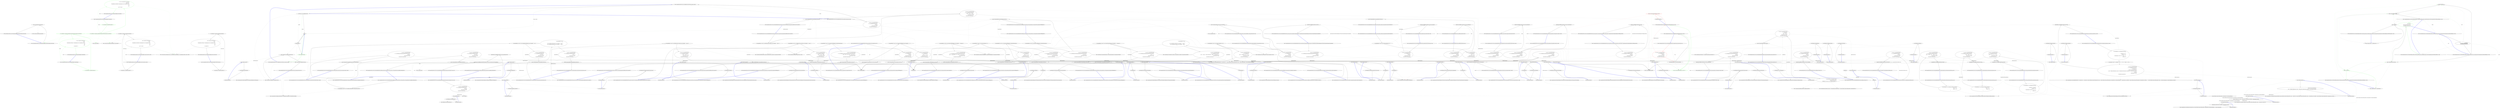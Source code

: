 digraph  {
m0_3 [cluster="System.Type.GetGenericArguments()", file="FSharpOptionHelper.cs", label="Entry System.Type.GetGenericArguments()", span="0-0"];
m0_16 [cluster="CommandLine.Infrastructure.FSharpOptionHelper.ValueOf(object)", file="FSharpOptionHelper.cs", label="Entry CommandLine.Infrastructure.FSharpOptionHelper.ValueOf(object)", span="39-39"];
m0_17 [cluster="CommandLine.Infrastructure.FSharpOptionHelper.ValueOf(object)", color=green, community=0, file="FSharpOptionHelper.cs", label="0: var optionType = typeof(FSharpOption<>)", span="41-41"];
m0_18 [cluster="CommandLine.Infrastructure.FSharpOptionHelper.ValueOf(object)", color=green, community=0, file="FSharpOptionHelper.cs", label="0: var typedType = optionType.MakeGenericType(GetUnderlyingType(value.GetType()))", span="42-42"];
m0_19 [cluster="CommandLine.Infrastructure.FSharpOptionHelper.ValueOf(object)", color=green, community=1, file="FSharpOptionHelper.cs", label="0: return typedType.InvokeMember(\r\n                ''Value'',\r\n                BindingFlags.GetProperty | BindingFlags.Public | BindingFlags.Instance,\r\n                null,\r\n                value,\r\n                new object[] { });", span="44-49"];
m0_20 [cluster="CommandLine.Infrastructure.FSharpOptionHelper.ValueOf(object)", file="FSharpOptionHelper.cs", label="Exit CommandLine.Infrastructure.FSharpOptionHelper.ValueOf(object)", span="39-39"];
m0_22 [cluster="CommandLine.Infrastructure.FSharpOptionHelper.IsSome(object)", file="FSharpOptionHelper.cs", label="Entry CommandLine.Infrastructure.FSharpOptionHelper.IsSome(object)", span="52-52"];
m0_23 [cluster="CommandLine.Infrastructure.FSharpOptionHelper.IsSome(object)", color=green, community=0, file="FSharpOptionHelper.cs", label="0: var optionType = typeof(FSharpOption<>)", span="54-54"];
m0_24 [cluster="CommandLine.Infrastructure.FSharpOptionHelper.IsSome(object)", color=green, community=0, file="FSharpOptionHelper.cs", label="0: var typedType = optionType.MakeGenericType(GetUnderlyingType(value.GetType()))", span="55-55"];
m0_25 [cluster="CommandLine.Infrastructure.FSharpOptionHelper.IsSome(object)", color=green, community=1, file="FSharpOptionHelper.cs", label="0: return (bool)typedType.InvokeMember(\r\n                ''get_IsSome'',\r\n                BindingFlags.InvokeMethod | BindingFlags.Public | BindingFlags.Static,\r\n                null,\r\n                null,\r\n                new [] { value });", span="57-62"];
m0_26 [cluster="CommandLine.Infrastructure.FSharpOptionHelper.IsSome(object)", file="FSharpOptionHelper.cs", label="Exit CommandLine.Infrastructure.FSharpOptionHelper.IsSome(object)", span="52-52"];
m0_21 [cluster="object.GetType()", file="FSharpOptionHelper.cs", label="Entry object.GetType()", span="0-0"];
m0_10 [cluster="System.Type.InvokeMember(string, System.Reflection.BindingFlags, System.Reflection.Binder, object, object[])", file="FSharpOptionHelper.cs", label="Entry System.Type.InvokeMember(string, System.Reflection.BindingFlags, System.Reflection.Binder, object, object[])", span="0-0"];
m0_4 [cluster="CommandLine.Infrastructure.FSharpOptionHelper.Some(System.Type, object)", file="FSharpOptionHelper.cs", label="Entry CommandLine.Infrastructure.FSharpOptionHelper.Some(System.Type, object)", span="13-13"];
m0_5 [cluster="CommandLine.Infrastructure.FSharpOptionHelper.Some(System.Type, object)", file="FSharpOptionHelper.cs", label="var optionType = typeof(FSharpOption<>)", span="15-15"];
m0_6 [cluster="CommandLine.Infrastructure.FSharpOptionHelper.Some(System.Type, object)", file="FSharpOptionHelper.cs", label="var typedType = optionType.MakeGenericType(type)", span="16-16"];
m0_7 [cluster="CommandLine.Infrastructure.FSharpOptionHelper.Some(System.Type, object)", file="FSharpOptionHelper.cs", label="return typedType.InvokeMember(\r\n                ''Some'',\r\n                BindingFlags.InvokeMethod | BindingFlags.Public | BindingFlags.Static,\r\n                null,\r\n                null,\r\n                new [] { value });", span="18-23"];
m0_8 [cluster="CommandLine.Infrastructure.FSharpOptionHelper.Some(System.Type, object)", file="FSharpOptionHelper.cs", label="Exit CommandLine.Infrastructure.FSharpOptionHelper.Some(System.Type, object)", span="13-13"];
m0_11 [cluster="CommandLine.Infrastructure.FSharpOptionHelper.None(System.Type)", file="FSharpOptionHelper.cs", label="Entry CommandLine.Infrastructure.FSharpOptionHelper.None(System.Type)", span="26-26"];
m0_12 [cluster="CommandLine.Infrastructure.FSharpOptionHelper.None(System.Type)", file="FSharpOptionHelper.cs", label="var optionType = typeof(FSharpOption<>)", span="28-28"];
m0_13 [cluster="CommandLine.Infrastructure.FSharpOptionHelper.None(System.Type)", file="FSharpOptionHelper.cs", label="var typedType = optionType.MakeGenericType(type)", span="29-29"];
m0_14 [cluster="CommandLine.Infrastructure.FSharpOptionHelper.None(System.Type)", file="FSharpOptionHelper.cs", label="return typedType.InvokeMember(\r\n                ''None'',\r\n                BindingFlags.GetProperty | BindingFlags.Public | BindingFlags.Static,\r\n                null,\r\n                null,\r\n                new object[] {});", span="31-36"];
m0_15 [cluster="CommandLine.Infrastructure.FSharpOptionHelper.None(System.Type)", file="FSharpOptionHelper.cs", label="Exit CommandLine.Infrastructure.FSharpOptionHelper.None(System.Type)", span="26-26"];
m0_9 [cluster="System.Type.MakeGenericType(params System.Type[])", file="FSharpOptionHelper.cs", label="Entry System.Type.MakeGenericType(params System.Type[])", span="0-0"];
m0_0 [cluster="CommandLine.Infrastructure.FSharpOptionHelper.GetUnderlyingType(System.Type)", file="FSharpOptionHelper.cs", label="Entry CommandLine.Infrastructure.FSharpOptionHelper.GetUnderlyingType(System.Type)", span="8-8"];
m0_1 [cluster="CommandLine.Infrastructure.FSharpOptionHelper.GetUnderlyingType(System.Type)", file="FSharpOptionHelper.cs", label="return type.GetGenericArguments()[0];", span="10-10"];
m0_2 [cluster="CommandLine.Infrastructure.FSharpOptionHelper.GetUnderlyingType(System.Type)", file="FSharpOptionHelper.cs", label="Exit CommandLine.Infrastructure.FSharpOptionHelper.GetUnderlyingType(System.Type)", span="8-8"];
m1_40 [cluster="CommandLine.Tests.Unit.Core.InstanceBuilderTests.Parse_int_sequence_with_range(string[], int[])", file="UnParserExtensions.cs", label="Entry CommandLine.Tests.Unit.Core.InstanceBuilderTests.Parse_int_sequence_with_range(string[], int[])", span="113-113"];
m1_41 [cluster="CommandLine.Tests.Unit.Core.InstanceBuilderTests.Parse_int_sequence_with_range(string[], int[])", file="UnParserExtensions.cs", label="var result = InstanceBuilder.Build(\r\n                () => new FakeOptions(),\r\n                arguments,\r\n                StringComparer.Ordinal,\r\n                CultureInfo.InvariantCulture)", span="118-122"];
m1_42 [cluster="CommandLine.Tests.Unit.Core.InstanceBuilderTests.Parse_int_sequence_with_range(string[], int[])", file="UnParserExtensions.cs", label="Assert.True(expected.SequenceEqual(result.Value.IntSequence))", span="125-125"];
m1_43 [cluster="CommandLine.Tests.Unit.Core.InstanceBuilderTests.Parse_int_sequence_with_range(string[], int[])", file="UnParserExtensions.cs", label="Exit CommandLine.Tests.Unit.Core.InstanceBuilderTests.Parse_int_sequence_with_range(string[], int[])", span="113-113"];
m1_62 [cluster="CommandLine.Tests.Fakes.FakeOptionsWithSequenceAndOnlyMaxConstraint.FakeOptionsWithSequenceAndOnlyMaxConstraint()", file="UnParserExtensions.cs", label="Entry CommandLine.Tests.Fakes.FakeOptionsWithSequenceAndOnlyMaxConstraint.FakeOptionsWithSequenceAndOnlyMaxConstraint()", span="6-6"];
m1_151 [cluster="CommandLine.Tests.Unit.Core.InstanceBuilderTests.Parse_long_sequence_with_separator(string[], long[])", file="UnParserExtensions.cs", label="Entry CommandLine.Tests.Unit.Core.InstanceBuilderTests.Parse_long_sequence_with_separator(string[], long[])", span="386-386"];
m1_152 [cluster="CommandLine.Tests.Unit.Core.InstanceBuilderTests.Parse_long_sequence_with_separator(string[], long[])", file="UnParserExtensions.cs", label="var result = InstanceBuilder.Build(\r\n                () => new FakeOptionsWithSequenceAndSeparator(),\r\n                arguments,\r\n                StringComparer.Ordinal,\r\n                CultureInfo.InvariantCulture)", span="391-395"];
m1_153 [cluster="CommandLine.Tests.Unit.Core.InstanceBuilderTests.Parse_long_sequence_with_separator(string[], long[])", file="UnParserExtensions.cs", label="expected.ShouldBeEquivalentTo(result.Value.LongSequence)", span="398-398"];
m1_154 [cluster="CommandLine.Tests.Unit.Core.InstanceBuilderTests.Parse_long_sequence_with_separator(string[], long[])", file="UnParserExtensions.cs", label="Exit CommandLine.Tests.Unit.Core.InstanceBuilderTests.Parse_long_sequence_with_separator(string[], long[])", span="386-386"];
m1_54 [cluster="CommandLine.Tests.Fakes.FakeOptionsWithSequenceAndOnlyMinConstraint.FakeOptionsWithSequenceAndOnlyMinConstraint()", file="UnParserExtensions.cs", label="Entry CommandLine.Tests.Fakes.FakeOptionsWithSequenceAndOnlyMinConstraint.FakeOptionsWithSequenceAndOnlyMinConstraint()", span="6-6"];
m1_266 [cluster="CommandLine.Tests.Unit.Core.InstanceBuilderTests.Omitting_names_assumes_identifier_as_long_name(string[], string)", file="UnParserExtensions.cs", label="Entry CommandLine.Tests.Unit.Core.InstanceBuilderTests.Omitting_names_assumes_identifier_as_long_name(string[], string)", span="637-637"];
m1_267 [cluster="CommandLine.Tests.Unit.Core.InstanceBuilderTests.Omitting_names_assumes_identifier_as_long_name(string[], string)", file="UnParserExtensions.cs", label="var result = InstanceBuilder.Build(\r\n                () => new FakeOptions(),\r\n                arguments,\r\n                StringComparer.Ordinal,\r\n                CultureInfo.InvariantCulture)", span="642-646"];
m1_268 [cluster="CommandLine.Tests.Unit.Core.InstanceBuilderTests.Omitting_names_assumes_identifier_as_long_name(string[], string)", file="UnParserExtensions.cs", label="Assert.True(expected.Equals(result.Value.StringValue))", span="649-649"];
m1_269 [cluster="CommandLine.Tests.Unit.Core.InstanceBuilderTests.Omitting_names_assumes_identifier_as_long_name(string[], string)", file="UnParserExtensions.cs", label="Exit CommandLine.Tests.Unit.Core.InstanceBuilderTests.Omitting_names_assumes_identifier_as_long_name(string[], string)", span="637-637"];
m1_307 [cluster="CommandLine.Tests.Unit.Core.InstanceBuilderTests.Parse_nullable_long(string[], long?)", file="UnParserExtensions.cs", label="Entry CommandLine.Tests.Unit.Core.InstanceBuilderTests.Parse_nullable_long(string[], long?)", span="741-741"];
m1_308 [cluster="CommandLine.Tests.Unit.Core.InstanceBuilderTests.Parse_nullable_long(string[], long?)", file="UnParserExtensions.cs", label="var result = InstanceBuilder.Build(\r\n                () => new FakeOptionsWithNullables(),\r\n                arguments,\r\n                StringComparer.Ordinal,\r\n                CultureInfo.InvariantCulture)", span="746-750"];
m1_309 [cluster="CommandLine.Tests.Unit.Core.InstanceBuilderTests.Parse_nullable_long(string[], long?)", file="UnParserExtensions.cs", label="expected.ShouldBeEquivalentTo(result.Value.NullableLong)", span="753-753"];
m1_310 [cluster="CommandLine.Tests.Unit.Core.InstanceBuilderTests.Parse_nullable_long(string[], long?)", file="UnParserExtensions.cs", label="Exit CommandLine.Tests.Unit.Core.InstanceBuilderTests.Parse_nullable_long(string[], long?)", span="741-741"];
m1_78 [cluster="CommandLine.SequenceOutOfRangeError.SequenceOutOfRangeError(CommandLine.NameInfo)", file="UnParserExtensions.cs", label="Entry CommandLine.SequenceOutOfRangeError.SequenceOutOfRangeError(CommandLine.NameInfo)", span="316-316"];
m1_166 [cluster="CommandLine.Tests.Unit.Core.InstanceBuilderTests.Double_dash_force_subsequent_arguments_as_values()", file="UnParserExtensions.cs", label="Entry CommandLine.Tests.Unit.Core.InstanceBuilderTests.Double_dash_force_subsequent_arguments_as_values()", span="429-429"];
m1_167 [cluster="CommandLine.Tests.Unit.Core.InstanceBuilderTests.Double_dash_force_subsequent_arguments_as_values()", file="UnParserExtensions.cs", label="var expectedResult = new FakeOptionsWithValues\r\n                {\r\n                    StringValue = ''str1'',\r\n                    LongValue = 10L,\r\n                    StringSequence = new[] { ''-a'', ''--bee'', ''-c'' },\r\n                    IntValue = 20\r\n                }", span="432-438"];
m1_168 [cluster="CommandLine.Tests.Unit.Core.InstanceBuilderTests.Double_dash_force_subsequent_arguments_as_values()", file="UnParserExtensions.cs", label="var arguments = new[] { ''--stringvalue'', ''str1'', ''--'', ''10'', ''-a'', ''--bee'', ''-c'', ''20'' }", span="439-439"];
m1_170 [cluster="CommandLine.Tests.Unit.Core.InstanceBuilderTests.Double_dash_force_subsequent_arguments_as_values()", file="UnParserExtensions.cs", label="expectedResult.ShouldBeEquivalentTo(result.Value)", span="452-452"];
m1_169 [cluster="CommandLine.Tests.Unit.Core.InstanceBuilderTests.Double_dash_force_subsequent_arguments_as_values()", file="UnParserExtensions.cs", label="var result = InstanceBuilder.Build(\r\n                () => new FakeOptionsWithValues(),\r\n                (a, optionSpecs) =>\r\n                    Tokenizer.PreprocessDashDash(a,\r\n                        args => Tokenizer.Tokenize(args, name => NameLookup.Contains(name, optionSpecs, StringComparer.Ordinal))),\r\n                arguments,\r\n                StringComparer.Ordinal,\r\n                CultureInfo.InvariantCulture)", span="442-449"];
m1_171 [cluster="CommandLine.Tests.Unit.Core.InstanceBuilderTests.Double_dash_force_subsequent_arguments_as_values()", file="UnParserExtensions.cs", label="Exit CommandLine.Tests.Unit.Core.InstanceBuilderTests.Double_dash_force_subsequent_arguments_as_values()", span="429-429"];
m1_258 [cluster="CommandLine.Tests.Unit.Core.InstanceBuilderTests.Parse_unknown_short_option_in_option_group_gererates_UnknownOptionError()", file="UnParserExtensions.cs", label="Entry CommandLine.Tests.Unit.Core.InstanceBuilderTests.Parse_unknown_short_option_in_option_group_gererates_UnknownOptionError()", span="616-616"];
m1_259 [cluster="CommandLine.Tests.Unit.Core.InstanceBuilderTests.Parse_unknown_short_option_in_option_group_gererates_UnknownOptionError()", file="UnParserExtensions.cs", label="var expectedResult = new[] { new UnknownOptionError(''z'') }", span="619-619"];
m1_260 [cluster="CommandLine.Tests.Unit.Core.InstanceBuilderTests.Parse_unknown_short_option_in_option_group_gererates_UnknownOptionError()", file="UnParserExtensions.cs", label="var result = InstanceBuilder.Build(\r\n                () => new FakeOptions(),\r\n                new[] { ''-zx'' },\r\n                StringComparer.Ordinal,\r\n                CultureInfo.InvariantCulture)", span="622-626"];
m1_261 [cluster="CommandLine.Tests.Unit.Core.InstanceBuilderTests.Parse_unknown_short_option_in_option_group_gererates_UnknownOptionError()", file="UnParserExtensions.cs", label="Assert.True(expectedResult.SequenceEqual(result.Errors))", span="629-629"];
m1_262 [cluster="CommandLine.Tests.Unit.Core.InstanceBuilderTests.Parse_unknown_short_option_in_option_group_gererates_UnknownOptionError()", file="UnParserExtensions.cs", label="Exit CommandLine.Tests.Unit.Core.InstanceBuilderTests.Parse_unknown_short_option_in_option_group_gererates_UnknownOptionError()", span="616-616"];
m1_108 [cluster="CommandLine.Tests.Fakes.FakeOptionsWithEnum.FakeOptionsWithEnum()", file="UnParserExtensions.cs", label="Entry CommandLine.Tests.Fakes.FakeOptionsWithEnum.FakeOptionsWithEnum()", span="11-11"];
m1_203 [cluster="CommandLine.Tests.Fakes.FakeOptionWithRequiredAndSet.FakeOptionWithRequiredAndSet()", file="UnParserExtensions.cs", label="Entry CommandLine.Tests.Fakes.FakeOptionWithRequiredAndSet.FakeOptionWithRequiredAndSet()", span="4-4"];
m1_73 [cluster="CommandLine.Tests.Unit.Core.InstanceBuilderTests.Breaking_min_constraint_in_string_sequence_as_value_gererates_SequenceOutOfRangeError()", file="UnParserExtensions.cs", label="Entry CommandLine.Tests.Unit.Core.InstanceBuilderTests.Breaking_min_constraint_in_string_sequence_as_value_gererates_SequenceOutOfRangeError()", span="195-195"];
m1_74 [cluster="CommandLine.Tests.Unit.Core.InstanceBuilderTests.Breaking_min_constraint_in_string_sequence_as_value_gererates_SequenceOutOfRangeError()", file="UnParserExtensions.cs", label="var expectedResult = new[] { new SequenceOutOfRangeError(NameInfo.EmptyName) }", span="198-198"];
m1_75 [cluster="CommandLine.Tests.Unit.Core.InstanceBuilderTests.Breaking_min_constraint_in_string_sequence_as_value_gererates_SequenceOutOfRangeError()", file="UnParserExtensions.cs", label="var result = InstanceBuilder.Build(\r\n                () => new FakeOptionsWithSequenceAndOnlyMinConstraintAsValue(),\r\n                new string[] { },\r\n                StringComparer.Ordinal,\r\n                CultureInfo.InvariantCulture)", span="201-205"];
m1_76 [cluster="CommandLine.Tests.Unit.Core.InstanceBuilderTests.Breaking_min_constraint_in_string_sequence_as_value_gererates_SequenceOutOfRangeError()", file="UnParserExtensions.cs", label="Assert.True(expectedResult.SequenceEqual(result.Errors))", span="208-208"];
m1_77 [cluster="CommandLine.Tests.Unit.Core.InstanceBuilderTests.Breaking_min_constraint_in_string_sequence_as_value_gererates_SequenceOutOfRangeError()", file="UnParserExtensions.cs", label="Exit CommandLine.Tests.Unit.Core.InstanceBuilderTests.Breaking_min_constraint_in_string_sequence_as_value_gererates_SequenceOutOfRangeError()", span="195-195"];
m1_246 [cluster="CommandLine.UnknownOptionError.UnknownOptionError(string)", file="UnParserExtensions.cs", label="Entry CommandLine.UnknownOptionError.UnknownOptionError(string)", span="272-272"];
m1_91 [cluster="CommandLine.Tests.Unit.Core.InstanceBuilderTests.Breaking_max_constraint_in_string_sequence_as_value_gererates_SequenceOutOfRangeError()", file="UnParserExtensions.cs", label="Entry CommandLine.Tests.Unit.Core.InstanceBuilderTests.Breaking_max_constraint_in_string_sequence_as_value_gererates_SequenceOutOfRangeError()", span="234-234"];
m1_92 [cluster="CommandLine.Tests.Unit.Core.InstanceBuilderTests.Breaking_max_constraint_in_string_sequence_as_value_gererates_SequenceOutOfRangeError()", file="UnParserExtensions.cs", label="var expectedResult = new[] { new SequenceOutOfRangeError(NameInfo.EmptyName) }", span="237-237"];
m1_93 [cluster="CommandLine.Tests.Unit.Core.InstanceBuilderTests.Breaking_max_constraint_in_string_sequence_as_value_gererates_SequenceOutOfRangeError()", file="UnParserExtensions.cs", label="var result = InstanceBuilder.Build(\r\n                () => new FakeOptionsWithSequenceAndOnlyMaxConstraintAsValue(),\r\n                new[] { ''one'', ''two'', ''three'', ''this-is-too-much'' },\r\n                StringComparer.Ordinal,\r\n                CultureInfo.InvariantCulture)", span="240-244"];
m1_94 [cluster="CommandLine.Tests.Unit.Core.InstanceBuilderTests.Breaking_max_constraint_in_string_sequence_as_value_gererates_SequenceOutOfRangeError()", file="UnParserExtensions.cs", label="Assert.True(expectedResult.SequenceEqual(result.Errors))", span="247-247"];
m1_95 [cluster="CommandLine.Tests.Unit.Core.InstanceBuilderTests.Breaking_max_constraint_in_string_sequence_as_value_gererates_SequenceOutOfRangeError()", file="UnParserExtensions.cs", label="Exit CommandLine.Tests.Unit.Core.InstanceBuilderTests.Breaking_max_constraint_in_string_sequence_as_value_gererates_SequenceOutOfRangeError()", span="234-234"];
m1_183 [cluster="CommandLine.Core.Tokenizer.Tokenize(System.Collections.Generic.IEnumerable<string>, System.Func<string, bool>)", file="UnParserExtensions.cs", label="Entry CommandLine.Core.Tokenizer.Tokenize(System.Collections.Generic.IEnumerable<string>, System.Func<string, bool>)", span="11-11"];
m1_314 [cluster="CommandLine.Tests.Unit.Core.InstanceBuilderTests.Parse_fsharp_option_string(string[], string, bool)", file="UnParserExtensions.cs", label="Entry CommandLine.Tests.Unit.Core.InstanceBuilderTests.Parse_fsharp_option_string(string[], string, bool)", span="760-760"];
m1_315 [cluster="CommandLine.Tests.Unit.Core.InstanceBuilderTests.Parse_fsharp_option_string(string[], string, bool)", file="UnParserExtensions.cs", label="var result = InstanceBuilder.Build(\r\n                () => new FakeOptionsWithFSharpOption(),\r\n                arguments,\r\n                StringComparer.Ordinal,\r\n                CultureInfo.InvariantCulture)", span="765-769"];
m1_316 [cluster="CommandLine.Tests.Unit.Core.InstanceBuilderTests.Parse_fsharp_option_string(string[], string, bool)", file="UnParserExtensions.cs", label="expectedValue.ShouldBeEquivalentTo(result.Value.FileName.Value)", span="772-772"];
m1_317 [cluster="CommandLine.Tests.Unit.Core.InstanceBuilderTests.Parse_fsharp_option_string(string[], string, bool)", file="UnParserExtensions.cs", label="expectedSome.ShouldBeEquivalentTo(FSharpOption<string>.get_IsSome(result.Value.FileName))", span="773-773"];
m1_318 [cluster="CommandLine.Tests.Unit.Core.InstanceBuilderTests.Parse_fsharp_option_string(string[], string, bool)", file="UnParserExtensions.cs", label="Exit CommandLine.Tests.Unit.Core.InstanceBuilderTests.Parse_fsharp_option_string(string[], string, bool)", span="760-760"];
m1_298 [cluster="CommandLine.Tests.Fakes.FakeOptionsWithSequenceMinMaxEqual.FakeOptionsWithSequenceMinMaxEqual()", file="UnParserExtensions.cs", label="Entry CommandLine.Tests.Fakes.FakeOptionsWithSequenceMinMaxEqual.FakeOptionsWithSequenceMinMaxEqual()", span="9-9"];
m1_306 [cluster="CommandLine.Tests.Fakes.FakeOptionsWithNullables.FakeOptionsWithNullables()", file="UnParserExtensions.cs", label="Entry CommandLine.Tests.Fakes.FakeOptionsWithNullables.FakeOptionsWithNullables()", span="4-4"];
m1_6 [cluster="CommandLine.Tests.Fakes.FakeOptions.FakeOptions()", file="UnParserExtensions.cs", label="Entry CommandLine.Tests.Fakes.FakeOptions.FakeOptions()", span="6-6"];
m1_250 [cluster="CommandLine.Tests.Unit.Core.InstanceBuilderTests.Parse_unknown_short_option_gererates_UnknownOptionError()", file="UnParserExtensions.cs", label="Entry CommandLine.Tests.Unit.Core.InstanceBuilderTests.Parse_unknown_short_option_gererates_UnknownOptionError()", span="597-597"];
m1_251 [cluster="CommandLine.Tests.Unit.Core.InstanceBuilderTests.Parse_unknown_short_option_gererates_UnknownOptionError()", file="UnParserExtensions.cs", label="var expectedResult = new[] { new UnknownOptionError(''z'') }", span="600-600"];
m1_252 [cluster="CommandLine.Tests.Unit.Core.InstanceBuilderTests.Parse_unknown_short_option_gererates_UnknownOptionError()", file="UnParserExtensions.cs", label="var result = InstanceBuilder.Build(\r\n                () => new FakeOptions(),\r\n                new[] { ''-z'', ''-x'' },\r\n                StringComparer.Ordinal,\r\n                CultureInfo.InvariantCulture)", span="603-607"];
m1_253 [cluster="CommandLine.Tests.Unit.Core.InstanceBuilderTests.Parse_unknown_short_option_gererates_UnknownOptionError()", file="UnParserExtensions.cs", label="Assert.True(expectedResult.SequenceEqual(result.Errors))", span="610-610"];
m1_254 [cluster="CommandLine.Tests.Unit.Core.InstanceBuilderTests.Parse_unknown_short_option_gererates_UnknownOptionError()", file="UnParserExtensions.cs", label="Exit CommandLine.Tests.Unit.Core.InstanceBuilderTests.Parse_unknown_short_option_gererates_UnknownOptionError()", span="597-597"];
m1_109 [cluster="CommandLine.Tests.Unit.Core.InstanceBuilderTests.Parse_enum_value_with_wrong_index_generates_BadFormatConversionError()", file="UnParserExtensions.cs", label="Entry CommandLine.Tests.Unit.Core.InstanceBuilderTests.Parse_enum_value_with_wrong_index_generates_BadFormatConversionError()", span="277-277"];
m1_110 [cluster="CommandLine.Tests.Unit.Core.InstanceBuilderTests.Parse_enum_value_with_wrong_index_generates_BadFormatConversionError()", file="UnParserExtensions.cs", label="var expectedResult = new[] { new BadFormatConversionError(new NameInfo('''', ''colors'')) }", span="280-280"];
m1_111 [cluster="CommandLine.Tests.Unit.Core.InstanceBuilderTests.Parse_enum_value_with_wrong_index_generates_BadFormatConversionError()", file="UnParserExtensions.cs", label="var result = InstanceBuilder.Build(\r\n                () => new FakeOptionsWithEnum(),\r\n                new[] { ''--colors'', ''3'' },\r\n                StringComparer.Ordinal,\r\n                CultureInfo.InvariantCulture)", span="283-287"];
m1_112 [cluster="CommandLine.Tests.Unit.Core.InstanceBuilderTests.Parse_enum_value_with_wrong_index_generates_BadFormatConversionError()", file="UnParserExtensions.cs", label="Assert.True(expectedResult.SequenceEqual(result.Errors))", span="290-290"];
m1_113 [cluster="CommandLine.Tests.Unit.Core.InstanceBuilderTests.Parse_enum_value_with_wrong_index_generates_BadFormatConversionError()", file="UnParserExtensions.cs", label="Exit CommandLine.Tests.Unit.Core.InstanceBuilderTests.Parse_enum_value_with_wrong_index_generates_BadFormatConversionError()", span="277-277"];
m1_7 [cluster="CommandLine.HelpRequestedError.HelpRequestedError()", file="UnParserExtensions.cs", label="Entry CommandLine.HelpRequestedError.HelpRequestedError()", span="338-338"];
m1_104 [cluster="Unk.ShouldBeEquivalentTo", file="UnParserExtensions.cs", label="Entry Unk.ShouldBeEquivalentTo", span=""];
m1_172 [cluster="CommandLine.Core.InstanceBuilder.Build<T>(System.Func<T>, System.Func<System.Collections.Generic.IEnumerable<string>, System.Collections.Generic.IEnumerable<CommandLine.Core.OptionSpecification>, CommandLine.Core.StatePair<System.Collections.Generic.IEnumerable<CommandLine.Core.Token>>>, System.Collections.Generic.IEnumerable<string>, System.StringComparer, System.Globalization.CultureInfo)", file="UnParserExtensions.cs", label="Entry CommandLine.Core.InstanceBuilder.Build<T>(System.Func<T>, System.Func<System.Collections.Generic.IEnumerable<string>, System.Collections.Generic.IEnumerable<CommandLine.Core.OptionSpecification>, CommandLine.Core.StatePair<System.Collections.Generic.IEnumerable<CommandLine.Core.Token>>>, System.Collections.Generic.IEnumerable<string>, System.StringComparer, System.Globalization.CultureInfo)", span="33-33"];
m1_332 [cluster="CommandLine.Tests.Unit.Core.InstanceBuilderTests.Parse_string_scalar_and_sequence_adjacent(string[], CommandLine.Tests.Fakes.FakeOptionsWithScalarValueAndSequenceStringAdjacent)", file="UnParserExtensions.cs", label="Entry CommandLine.Tests.Unit.Core.InstanceBuilderTests.Parse_string_scalar_and_sequence_adjacent(string[], CommandLine.Tests.Fakes.FakeOptionsWithScalarValueAndSequenceStringAdjacent)", span="799-799"];
m1_333 [cluster="CommandLine.Tests.Unit.Core.InstanceBuilderTests.Parse_string_scalar_and_sequence_adjacent(string[], CommandLine.Tests.Fakes.FakeOptionsWithScalarValueAndSequenceStringAdjacent)", file="UnParserExtensions.cs", label="var result = InstanceBuilder.Build(\r\n                () => new FakeOptionsWithScalarValueAndSequenceStringAdjacent(),\r\n                arguments,\r\n                StringComparer.Ordinal,\r\n                CultureInfo.InvariantCulture)", span="804-808"];
m1_334 [cluster="CommandLine.Tests.Unit.Core.InstanceBuilderTests.Parse_string_scalar_and_sequence_adjacent(string[], CommandLine.Tests.Fakes.FakeOptionsWithScalarValueAndSequenceStringAdjacent)", file="UnParserExtensions.cs", label="expected.ShouldBeEquivalentTo(result.Value)", span="811-811"];
m1_335 [cluster="CommandLine.Tests.Unit.Core.InstanceBuilderTests.Parse_string_scalar_and_sequence_adjacent(string[], CommandLine.Tests.Fakes.FakeOptionsWithScalarValueAndSequenceStringAdjacent)", file="UnParserExtensions.cs", label="Exit CommandLine.Tests.Unit.Core.InstanceBuilderTests.Parse_string_scalar_and_sequence_adjacent(string[], CommandLine.Tests.Fakes.FakeOptionsWithScalarValueAndSequenceStringAdjacent)", span="799-799"];
m1_82 [cluster="CommandLine.Tests.Fakes.FakeOptionsWithSequenceAndOnlyMinConstraintAsValue.FakeOptionsWithSequenceAndOnlyMinConstraintAsValue()", file="UnParserExtensions.cs", label="Entry CommandLine.Tests.Fakes.FakeOptionsWithSequenceAndOnlyMinConstraintAsValue.FakeOptionsWithSequenceAndOnlyMinConstraintAsValue()", span="6-6"];
m1_143 [cluster="CommandLine.Tests.Unit.Core.InstanceBuilderTests.Parse_sequence_value_without_range_constraints(string[], long[])", file="UnParserExtensions.cs", label="Entry CommandLine.Tests.Unit.Core.InstanceBuilderTests.Parse_sequence_value_without_range_constraints(string[], long[])", span="364-364"];
m1_144 [cluster="CommandLine.Tests.Unit.Core.InstanceBuilderTests.Parse_sequence_value_without_range_constraints(string[], long[])", file="UnParserExtensions.cs", label="var result = InstanceBuilder.Build(\r\n                () => new FakeOptionsWithSequenceWithoutRange(),\r\n                arguments,\r\n                StringComparer.Ordinal,\r\n                CultureInfo.InvariantCulture)", span="369-373"];
m1_145 [cluster="CommandLine.Tests.Unit.Core.InstanceBuilderTests.Parse_sequence_value_without_range_constraints(string[], long[])", file="UnParserExtensions.cs", label="expected.ShouldBeEquivalentTo(result.Value.LongSequence)", span="376-376"];
m1_146 [cluster="CommandLine.Tests.Unit.Core.InstanceBuilderTests.Parse_sequence_value_without_range_constraints(string[], long[])", file="UnParserExtensions.cs", label="Exit CommandLine.Tests.Unit.Core.InstanceBuilderTests.Parse_sequence_value_without_range_constraints(string[], long[])", span="364-364"];
m1_55 [cluster="CommandLine.Tests.Unit.Core.InstanceBuilderTests.Parse_string_sequence_with_only_max_constraint(string[], string[])", file="UnParserExtensions.cs", label="Entry CommandLine.Tests.Unit.Core.InstanceBuilderTests.Parse_string_sequence_with_only_max_constraint(string[], string[])", span="158-158"];
m1_56 [cluster="CommandLine.Tests.Unit.Core.InstanceBuilderTests.Parse_string_sequence_with_only_max_constraint(string[], string[])", file="UnParserExtensions.cs", label="var result = InstanceBuilder.Build(\r\n                () => new FakeOptionsWithSequenceAndOnlyMaxConstraint(),\r\n                arguments,\r\n                StringComparer.Ordinal,\r\n                CultureInfo.InvariantCulture)", span="163-167"];
m1_57 [cluster="CommandLine.Tests.Unit.Core.InstanceBuilderTests.Parse_string_sequence_with_only_max_constraint(string[], string[])", file="UnParserExtensions.cs", label="Assert.True(expected.SequenceEqual(result.Value.StringSequence))", span="170-170"];
m1_58 [cluster="CommandLine.Tests.Unit.Core.InstanceBuilderTests.Parse_string_sequence_with_only_max_constraint(string[], string[])", file="UnParserExtensions.cs", label="Exit CommandLine.Tests.Unit.Core.InstanceBuilderTests.Parse_string_sequence_with_only_max_constraint(string[], string[])", span="158-158"];
m1_31 [cluster="System.Text.StringBuilder.StringBuilder(string)", file="UnParserExtensions.cs", label="Entry System.Text.StringBuilder.StringBuilder(string)", span="0-0"];
m1_32 [cluster="System.Text.StringBuilder.Append(string)", file="UnParserExtensions.cs", label="Entry System.Text.StringBuilder.Append(string)", span="0-0"];
m1_33 [cluster="System.Text.StringBuilder.ToString()", file="UnParserExtensions.cs", label="Entry System.Text.StringBuilder.ToString()", span="0-0"];
m1_34 [cluster="CommandLine.Tests.Unit.Core.InstanceBuilderTests.Parse_int_sequence(string[], int[])", file="UnParserExtensions.cs", label="Exit CommandLine.Tests.Unit.Core.InstanceBuilderTests.Parse_int_sequence(string[], int[])", span="91-91"];
m1_336 [cluster="lambda expression", file="UnParserExtensions.cs", label="Entry lambda expression", span="805-805"];
m1_13 [cluster="lambda expression", file="UnParserExtensions.cs", label=fakeOptions, span="29-29"];
m1_12 [cluster="lambda expression", file="UnParserExtensions.cs", label="Entry lambda expression", span="29-29"];
m1_14 [cluster="lambda expression", file="UnParserExtensions.cs", label="Exit lambda expression", span="29-29"];
m1_20 [cluster="CommandLine.Infrastructure.StringExtensions.EqualsOrdinal(string, string)", file="UnParserExtensions.cs", label="Exit CommandLine.Infrastructure.StringExtensions.EqualsOrdinal(string, string)", span="35-35"];
m1_21 [cluster="string.CompareOrdinal(string, string)", color=red, community=0, file="UnParserExtensions.cs", label="0: Entry string.CompareOrdinal(string, string)", span="0-0"];
m1_22 [cluster="lambda expression", file="UnParserExtensions.cs", label="Exit lambda expression", span="50-50"];
m1_27 [cluster="CommandLine.Infrastructure.StringExtensions.JoinTo(string, params string[])", file="UnParserExtensions.cs", label=others, span="48-48"];
m1_28 [cluster="CommandLine.Infrastructure.StringExtensions.JoinTo(string, params string[])", file="UnParserExtensions.cs", label="builder.Append(v)", span="50-50"];
m1_29 [cluster="CommandLine.Infrastructure.StringExtensions.JoinTo(string, params string[])", color=green, community=0, file="UnParserExtensions.cs", label="0: return builder.ToString();", span="52-52"];
m1_36 [cluster="lambda expression", file="UnParserExtensions.cs", label="Entry lambda expression", span="97-97"];
m1_37 [cluster="lambda expression", file="UnParserExtensions.cs", label="new FakeOptionsWithSequence()", span="97-97"];
m1_38 [cluster="lambda expression", file="UnParserExtensions.cs", label="Exit lambda expression", span="97-97"];
m1_44 [cluster="lambda expression", file="UnParserExtensions.cs", label="Entry lambda expression", span="119-119"];
m1_45 [cluster="lambda expression", file="UnParserExtensions.cs", label="new FakeOptions()", span="119-119"];
m1_46 [cluster="lambda expression", file="UnParserExtensions.cs", label="Exit lambda expression", span="119-119"];
m1_51 [cluster="lambda expression", file="UnParserExtensions.cs", label="Entry lambda expression", span="142-142"];
m1_52 [cluster="lambda expression", file="UnParserExtensions.cs", label="new FakeOptionsWithSequenceAndOnlyMinConstraint()", span="142-142"];
m1_53 [cluster="lambda expression", file="UnParserExtensions.cs", label="Exit lambda expression", span="142-142"];
m1_59 [cluster="lambda expression", file="UnParserExtensions.cs", label="Entry lambda expression", span="164-164"];
m1_60 [cluster="lambda expression", file="UnParserExtensions.cs", label="new FakeOptionsWithSequenceAndOnlyMaxConstraint()", span="164-164"];
m1_61 [cluster="lambda expression", file="UnParserExtensions.cs", label="Exit lambda expression", span="164-164"];
m1_70 [cluster="lambda expression", file="UnParserExtensions.cs", label="Entry lambda expression", span="183-183"];
m1_71 [cluster="lambda expression", file="UnParserExtensions.cs", label="new FakeOptionsWithSequenceAndOnlyMinConstraint()", span="183-183"];
m1_72 [cluster="lambda expression", file="UnParserExtensions.cs", label="Exit lambda expression", span="183-183"];
m1_79 [cluster="lambda expression", file="UnParserExtensions.cs", label="Entry lambda expression", span="202-202"];
m1_80 [cluster="lambda expression", file="UnParserExtensions.cs", label="new FakeOptionsWithSequenceAndOnlyMinConstraintAsValue()", span="202-202"];
m1_81 [cluster="lambda expression", file="UnParserExtensions.cs", label="Exit lambda expression", span="202-202"];
m1_88 [cluster="lambda expression", file="UnParserExtensions.cs", label="Entry lambda expression", span="222-222"];
m1_89 [cluster="lambda expression", file="UnParserExtensions.cs", label="new FakeOptionsWithSequenceAndOnlyMaxConstraint()", span="222-222"];
m1_90 [cluster="lambda expression", file="UnParserExtensions.cs", label="Exit lambda expression", span="222-222"];
m1_96 [cluster="lambda expression", file="UnParserExtensions.cs", label="Entry lambda expression", span="241-241"];
m1_97 [cluster="lambda expression", file="UnParserExtensions.cs", label="new FakeOptionsWithSequenceAndOnlyMaxConstraintAsValue()", span="241-241"];
m1_98 [cluster="lambda expression", file="UnParserExtensions.cs", label="Exit lambda expression", span="241-241"];
m1_105 [cluster="lambda expression", file="UnParserExtensions.cs", label="Entry lambda expression", span="265-265"];
m1_106 [cluster="lambda expression", file="UnParserExtensions.cs", label="new FakeOptionsWithEnum()", span="265-265"];
m1_107 [cluster="lambda expression", file="UnParserExtensions.cs", label="Exit lambda expression", span="265-265"];
m1_115 [cluster="lambda expression", file="UnParserExtensions.cs", label="Entry lambda expression", span="284-284"];
m1_116 [cluster="lambda expression", file="UnParserExtensions.cs", label="new FakeOptionsWithEnum()", span="284-284"];
m1_117 [cluster="lambda expression", file="UnParserExtensions.cs", label="Exit lambda expression", span="284-284"];
m1_123 [cluster="lambda expression", file="UnParserExtensions.cs", label="Entry lambda expression", span="303-303"];
m1_124 [cluster="lambda expression", file="UnParserExtensions.cs", label="new FakeOptionsWithEnum()", span="303-303"];
m1_125 [cluster="lambda expression", file="UnParserExtensions.cs", label="Exit lambda expression", span="303-303"];
m1_131 [cluster="lambda expression", file="UnParserExtensions.cs", label="Entry lambda expression", span="322-322"];
m1_132 [cluster="lambda expression", file="UnParserExtensions.cs", label="new FakeOptionsWithEnum()", span="322-322"];
m1_133 [cluster="lambda expression", file="UnParserExtensions.cs", label="Exit lambda expression", span="322-322"];
m1_140 [cluster="lambda expression", file="UnParserExtensions.cs", label="Entry lambda expression", span="347-347"];
m1_141 [cluster="lambda expression", file="UnParserExtensions.cs", label="new FakeOptionsWithValues()", span="347-347"];
m1_142 [cluster="lambda expression", file="UnParserExtensions.cs", label="Exit lambda expression", span="347-347"];
m1_147 [cluster="lambda expression", file="UnParserExtensions.cs", label="Entry lambda expression", span="370-370"];
m1_148 [cluster="lambda expression", file="UnParserExtensions.cs", label="new FakeOptionsWithSequenceWithoutRange()", span="370-370"];
m1_149 [cluster="lambda expression", file="UnParserExtensions.cs", label="Exit lambda expression", span="370-370"];
m1_155 [cluster="lambda expression", file="UnParserExtensions.cs", label="Entry lambda expression", span="392-392"];
m1_156 [cluster="lambda expression", file="UnParserExtensions.cs", label="new FakeOptionsWithSequenceAndSeparator()", span="392-392"];
m1_157 [cluster="lambda expression", file="UnParserExtensions.cs", label="Exit lambda expression", span="392-392"];
m1_163 [cluster="lambda expression", file="UnParserExtensions.cs", label="Entry lambda expression", span="414-414"];
m1_164 [cluster="lambda expression", file="UnParserExtensions.cs", label="new FakeOptionsWithSequenceAndSeparator()", span="414-414"];
m1_165 [cluster="lambda expression", file="UnParserExtensions.cs", label="Exit lambda expression", span="414-414"];
m1_173 [cluster="lambda expression", file="UnParserExtensions.cs", label="Entry lambda expression", span="443-443"];
m1_176 [cluster="lambda expression", file="UnParserExtensions.cs", label="Entry lambda expression", span="444-446"];
m1_174 [cluster="lambda expression", file="UnParserExtensions.cs", label="new FakeOptionsWithValues()", span="443-443"];
m1_175 [cluster="lambda expression", file="UnParserExtensions.cs", label="Exit lambda expression", span="443-443"];
m1_177 [cluster="lambda expression", file="UnParserExtensions.cs", label="Tokenizer.PreprocessDashDash(a,\r\n                        args => Tokenizer.Tokenize(args, name => NameLookup.Contains(name, optionSpecs, StringComparer.Ordinal)))", span="445-446"];
m1_181 [cluster="lambda expression", file="UnParserExtensions.cs", label="Tokenizer.Tokenize(args, name => NameLookup.Contains(name, optionSpecs, StringComparer.Ordinal))", span="446-446"];
m1_185 [cluster="lambda expression", file="UnParserExtensions.cs", label="NameLookup.Contains(name, optionSpecs, StringComparer.Ordinal)", span="446-446"];
m1_178 [cluster="lambda expression", file="UnParserExtensions.cs", label="Exit lambda expression", span="444-446"];
m1_180 [cluster="lambda expression", file="UnParserExtensions.cs", label="Entry lambda expression", span="446-446"];
m1_182 [cluster="lambda expression", file="UnParserExtensions.cs", label="Exit lambda expression", span="446-446"];
m1_184 [cluster="lambda expression", file="UnParserExtensions.cs", label="Entry lambda expression", span="446-446"];
m1_186 [cluster="lambda expression", file="UnParserExtensions.cs", label="Exit lambda expression", span="446-446"];
m1_194 [cluster="lambda expression", file="UnParserExtensions.cs", label="Entry lambda expression", span="469-469"];
m1_195 [cluster="lambda expression", file="UnParserExtensions.cs", label="new FakeOptionsWithSets()", span="469-469"];
m1_196 [cluster="lambda expression", file="UnParserExtensions.cs", label="Exit lambda expression", span="469-469"];
m1_204 [cluster="lambda expression", file="UnParserExtensions.cs", label="Entry lambda expression", span="489-489"];
m1_205 [cluster="lambda expression", file="UnParserExtensions.cs", label="new FakeOptionWithRequiredAndSet()", span="489-489"];
m1_206 [cluster="lambda expression", file="UnParserExtensions.cs", label="Exit lambda expression", span="489-489"];
m1_212 [cluster="lambda expression", file="UnParserExtensions.cs", label="Entry lambda expression", span="509-509"];
m1_213 [cluster="lambda expression", file="UnParserExtensions.cs", label="new FakeOptionWithRequiredAndSet()", span="509-509"];
m1_214 [cluster="lambda expression", file="UnParserExtensions.cs", label="Exit lambda expression", span="509-509"];
m1_221 [cluster="lambda expression", file="UnParserExtensions.cs", label="Entry lambda expression", span="529-529"];
m1_222 [cluster="lambda expression", file="UnParserExtensions.cs", label="new FakeOptionWithRequiredAndSet()", span="529-529"];
m1_223 [cluster="lambda expression", file="UnParserExtensions.cs", label="Exit lambda expression", span="529-529"];
m1_229 [cluster="lambda expression", file="UnParserExtensions.cs", label="Entry lambda expression", span="547-547"];
m1_230 [cluster="lambda expression", file="UnParserExtensions.cs", label="new FakeOptionWithRequired()", span="547-547"];
m1_231 [cluster="lambda expression", file="UnParserExtensions.cs", label="Exit lambda expression", span="547-547"];
m1_238 [cluster="lambda expression", file="UnParserExtensions.cs", label="Entry lambda expression", span="566-566"];
m1_239 [cluster="lambda expression", file="UnParserExtensions.cs", label="new FakeOptions()", span="566-566"];
m1_240 [cluster="lambda expression", file="UnParserExtensions.cs", label="Exit lambda expression", span="566-566"];
m1_247 [cluster="lambda expression", file="UnParserExtensions.cs", label="Entry lambda expression", span="585-585"];
m1_248 [cluster="lambda expression", file="UnParserExtensions.cs", label="new FakeOptions()", span="585-585"];
m1_249 [cluster="lambda expression", file="UnParserExtensions.cs", label="Exit lambda expression", span="585-585"];
m1_255 [cluster="lambda expression", file="UnParserExtensions.cs", label="Entry lambda expression", span="604-604"];
m1_256 [cluster="lambda expression", file="UnParserExtensions.cs", label="new FakeOptions()", span="604-604"];
m1_257 [cluster="lambda expression", file="UnParserExtensions.cs", label="Exit lambda expression", span="604-604"];
m1_263 [cluster="lambda expression", file="UnParserExtensions.cs", label="Entry lambda expression", span="623-623"];
m1_264 [cluster="lambda expression", file="UnParserExtensions.cs", label="new FakeOptions()", span="623-623"];
m1_265 [cluster="lambda expression", file="UnParserExtensions.cs", label="Exit lambda expression", span="623-623"];
m1_271 [cluster="lambda expression", file="UnParserExtensions.cs", label="Entry lambda expression", span="643-643"];
m1_272 [cluster="lambda expression", file="UnParserExtensions.cs", label="new FakeOptions()", span="643-643"];
m1_273 [cluster="lambda expression", file="UnParserExtensions.cs", label="Exit lambda expression", span="643-643"];
m1_279 [cluster="lambda expression", file="UnParserExtensions.cs", label="Entry lambda expression", span="662-662"];
m1_280 [cluster="lambda expression", file="UnParserExtensions.cs", label="new FakeOptionsWithRequiredValue()", span="662-662"];
m1_281 [cluster="lambda expression", file="UnParserExtensions.cs", label="Exit lambda expression", span="662-662"];
m1_287 [cluster="lambda expression", file="UnParserExtensions.cs", label="Entry lambda expression", span="684-684"];
m1_288 [cluster="lambda expression", file="UnParserExtensions.cs", label="new FakeOptions()", span="684-684"];
m1_289 [cluster="lambda expression", file="UnParserExtensions.cs", label="Exit lambda expression", span="684-684"];
m1_295 [cluster="lambda expression", file="UnParserExtensions.cs", label="Entry lambda expression", span="703-703"];
m1_296 [cluster="lambda expression", file="UnParserExtensions.cs", label="new FakeOptionsWithSequenceMinMaxEqual()", span="703-703"];
m1_297 [cluster="lambda expression", file="UnParserExtensions.cs", label="Exit lambda expression", span="703-703"];
m1_303 [cluster="lambda expression", file="UnParserExtensions.cs", label="Entry lambda expression", span="725-725"];
m1_304 [cluster="lambda expression", file="UnParserExtensions.cs", label="new FakeOptionsWithNullables()", span="725-725"];
m1_305 [cluster="lambda expression", file="UnParserExtensions.cs", label="Exit lambda expression", span="725-725"];
m1_311 [cluster="lambda expression", file="UnParserExtensions.cs", label="Entry lambda expression", span="747-747"];
m1_312 [cluster="lambda expression", file="UnParserExtensions.cs", label="new FakeOptionsWithNullables()", span="747-747"];
m1_313 [cluster="lambda expression", file="UnParserExtensions.cs", label="Exit lambda expression", span="747-747"];
m1_321 [cluster="lambda expression", file="UnParserExtensions.cs", label="Entry lambda expression", span="766-766"];
m1_322 [cluster="lambda expression", file="UnParserExtensions.cs", label="new FakeOptionsWithFSharpOption()", span="766-766"];
m1_323 [cluster="lambda expression", file="UnParserExtensions.cs", label="Exit lambda expression", span="766-766"];
m1_329 [cluster="lambda expression", file="UnParserExtensions.cs", label="Entry lambda expression", span="786-786"];
m1_330 [cluster="lambda expression", file="UnParserExtensions.cs", label="new FakeOptionsWithRequiredValue()", span="786-786"];
m1_331 [cluster="lambda expression", file="UnParserExtensions.cs", label="Exit lambda expression", span="786-786"];
m1_337 [cluster="lambda expression", file="UnParserExtensions.cs", label="new FakeOptionsWithScalarValueAndSequenceStringAdjacent()", span="805-805"];
m1_338 [cluster="lambda expression", file="UnParserExtensions.cs", label="Exit lambda expression", span="805-805"];
m1_10 [cluster="CommandLine.ParserResult<T>.Equals(CommandLine.ParserResult<T>)", file="UnParserExtensions.cs", label="Entry CommandLine.ParserResult<T>.Equals(CommandLine.ParserResult<T>)", span="87-87"];
m1_30 [cluster="CommandLine.Infrastructure.StringExtensions.JoinTo(string, params string[])", file="UnParserExtensions.cs", label="Exit CommandLine.Infrastructure.StringExtensions.JoinTo(string, params string[])", span="45-45"];
m1_158 [cluster="CommandLine.Tests.Fakes.FakeOptionsWithSequenceAndSeparator.FakeOptionsWithSequenceAndSeparator()", file="UnParserExtensions.cs", label="Entry CommandLine.Tests.Fakes.FakeOptionsWithSequenceAndSeparator.FakeOptionsWithSequenceAndSeparator()", span="6-6"];
m1_179 [cluster="CommandLine.Core.Tokenizer.PreprocessDashDash(System.Collections.Generic.IEnumerable<string>, System.Func<System.Collections.Generic.IEnumerable<string>, CommandLine.Core.StatePair<System.Collections.Generic.IEnumerable<CommandLine.Core.Token>>>)", file="UnParserExtensions.cs", label="Entry CommandLine.Core.Tokenizer.PreprocessDashDash(System.Collections.Generic.IEnumerable<string>, System.Func<System.Collections.Generic.IEnumerable<string>, CommandLine.Core.StatePair<System.Collections.Generic.IEnumerable<CommandLine.Core.Token>>>)", span="31-31"];
m1_193 [cluster="CommandLine.MutuallyExclusiveSetError.MutuallyExclusiveSetError(CommandLine.NameInfo)", file="UnParserExtensions.cs", label="Entry CommandLine.MutuallyExclusiveSetError.MutuallyExclusiveSetError(CommandLine.NameInfo)", span="294-294"];
m1_232 [cluster="CommandLine.Tests.Fakes.FakeOptionWithRequired.FakeOptionWithRequired()", file="UnParserExtensions.cs", label="Entry CommandLine.Tests.Fakes.FakeOptionWithRequired.FakeOptionWithRequired()", span="4-4"];
m1_47 [cluster="CommandLine.Tests.Unit.Core.InstanceBuilderTests.Parse_string_sequence_with_only_min_constraint(string[], string[])", file="UnParserExtensions.cs", label="Entry CommandLine.Tests.Unit.Core.InstanceBuilderTests.Parse_string_sequence_with_only_min_constraint(string[], string[])", span="136-136"];
m1_48 [cluster="CommandLine.Tests.Unit.Core.InstanceBuilderTests.Parse_string_sequence_with_only_min_constraint(string[], string[])", file="UnParserExtensions.cs", label="var result = InstanceBuilder.Build(\r\n                () => new FakeOptionsWithSequenceAndOnlyMinConstraint(),\r\n                arguments,\r\n                StringComparer.Ordinal,\r\n                CultureInfo.InvariantCulture)", span="141-145"];
m1_49 [cluster="CommandLine.Tests.Unit.Core.InstanceBuilderTests.Parse_string_sequence_with_only_min_constraint(string[], string[])", file="UnParserExtensions.cs", label="Assert.True(expected.SequenceEqual(result.Value.StringSequence))", span="148-148"];
m1_50 [cluster="CommandLine.Tests.Unit.Core.InstanceBuilderTests.Parse_string_sequence_with_only_min_constraint(string[], string[])", file="UnParserExtensions.cs", label="Exit CommandLine.Tests.Unit.Core.InstanceBuilderTests.Parse_string_sequence_with_only_min_constraint(string[], string[])", span="136-136"];
m1_118 [cluster="CommandLine.Tests.Unit.Core.InstanceBuilderTests.Parse_enum_value_with_wrong_item_name_generates_BadFormatConversionError()", file="UnParserExtensions.cs", label="Entry CommandLine.Tests.Unit.Core.InstanceBuilderTests.Parse_enum_value_with_wrong_item_name_generates_BadFormatConversionError()", span="296-296"];
m1_119 [cluster="CommandLine.Tests.Unit.Core.InstanceBuilderTests.Parse_enum_value_with_wrong_item_name_generates_BadFormatConversionError()", file="UnParserExtensions.cs", label="var expectedResult = new[] { new BadFormatConversionError(new NameInfo('''', ''colors'')) }", span="299-299"];
m1_120 [cluster="CommandLine.Tests.Unit.Core.InstanceBuilderTests.Parse_enum_value_with_wrong_item_name_generates_BadFormatConversionError()", file="UnParserExtensions.cs", label="var result = InstanceBuilder.Build(\r\n                () => new FakeOptionsWithEnum(),\r\n                new[] { ''--colors'', ''Yellow'' },\r\n                StringComparer.Ordinal,\r\n                CultureInfo.InvariantCulture)", span="302-306"];
m1_121 [cluster="CommandLine.Tests.Unit.Core.InstanceBuilderTests.Parse_enum_value_with_wrong_item_name_generates_BadFormatConversionError()", file="UnParserExtensions.cs", label="Assert.True(expectedResult.SequenceEqual(result.Errors))", span="309-309"];
m1_122 [cluster="CommandLine.Tests.Unit.Core.InstanceBuilderTests.Parse_enum_value_with_wrong_item_name_generates_BadFormatConversionError()", file="UnParserExtensions.cs", label="Exit CommandLine.Tests.Unit.Core.InstanceBuilderTests.Parse_enum_value_with_wrong_item_name_generates_BadFormatConversionError()", span="296-296"];
m1_139 [cluster="CommandLine.Tests.Fakes.FakeOptionsWithValues.FakeOptionsWithValues()", file="UnParserExtensions.cs", label="Entry CommandLine.Tests.Fakes.FakeOptionsWithValues.FakeOptionsWithValues()", span="6-6"];
m1_23 [cluster="CommandLine.Tests.Unit.Core.InstanceBuilderTests.Parse_double_value(string[], double)", file="UnParserExtensions.cs", label="Entry CommandLine.Tests.Unit.Core.InstanceBuilderTests.Parse_double_value(string[], double)", span="67-67"];
m1_24 [cluster="CommandLine.Tests.Unit.Core.InstanceBuilderTests.Parse_double_value(string[], double)", file="UnParserExtensions.cs", label="var result = InstanceBuilder.Build(\r\n                () => new FakeOptionsWithDouble(),\r\n                arguments,\r\n                StringComparer.Ordinal,\r\n                CultureInfo.InvariantCulture)", span="72-76"];
m1_25 [cluster="CommandLine.Infrastructure.StringExtensions.JoinTo(string, params string[])", file="UnParserExtensions.cs", label="Entry CommandLine.Infrastructure.StringExtensions.JoinTo(string, params string[])", span="45-45"];
m1_26 [cluster="CommandLine.Infrastructure.StringExtensions.JoinTo(string, params string[])", file="UnParserExtensions.cs", label="var builder = new StringBuilder(value)", span="47-47"];
m1_282 [cluster="CommandLine.Tests.Fakes.FakeOptionsWithRequiredValue.FakeOptionsWithRequiredValue()", file="UnParserExtensions.cs", label="Entry CommandLine.Tests.Fakes.FakeOptionsWithRequiredValue.FakeOptionsWithRequiredValue()", span="4-4"];
m1_324 [cluster="FakeOptionsWithFSharpOption.cstr", file="UnParserExtensions.cs", label="Entry FakeOptionsWithFSharpOption.cstr", span=""];
m1_11 [cluster="Unk.True", file="UnParserExtensions.cs", label="Entry Unk.True", span=""];
m1_274 [cluster="CommandLine.Tests.Unit.Core.InstanceBuilderTests.Breaking_required_constraint_in_string_scalar_as_value_generates_MissingRequiredOptionError()", file="UnParserExtensions.cs", label="Entry CommandLine.Tests.Unit.Core.InstanceBuilderTests.Breaking_required_constraint_in_string_scalar_as_value_generates_MissingRequiredOptionError()", span="655-655"];
m1_275 [cluster="CommandLine.Tests.Unit.Core.InstanceBuilderTests.Breaking_required_constraint_in_string_scalar_as_value_generates_MissingRequiredOptionError()", file="UnParserExtensions.cs", label="var expectedResult = new[] { new MissingRequiredOptionError(NameInfo.EmptyName) }", span="658-658"];
m1_276 [cluster="CommandLine.Tests.Unit.Core.InstanceBuilderTests.Breaking_required_constraint_in_string_scalar_as_value_generates_MissingRequiredOptionError()", file="UnParserExtensions.cs", label="var result = InstanceBuilder.Build(\r\n                () => new FakeOptionsWithRequiredValue(),\r\n                new string[] { },\r\n                StringComparer.Ordinal,\r\n                CultureInfo.InvariantCulture)", span="661-665"];
m1_277 [cluster="CommandLine.Tests.Unit.Core.InstanceBuilderTests.Breaking_required_constraint_in_string_scalar_as_value_generates_MissingRequiredOptionError()", file="UnParserExtensions.cs", label="Assert.True(expectedResult.SequenceEqual(result.Errors))", span="668-668"];
m1_278 [cluster="CommandLine.Tests.Unit.Core.InstanceBuilderTests.Breaking_required_constraint_in_string_scalar_as_value_generates_MissingRequiredOptionError()", file="UnParserExtensions.cs", label="Exit CommandLine.Tests.Unit.Core.InstanceBuilderTests.Breaking_required_constraint_in_string_scalar_as_value_generates_MissingRequiredOptionError()", span="655-655"];
m1_233 [cluster="CommandLine.Tests.Unit.Core.InstanceBuilderTests.Wrong_range_in_sequence_gererates_SequenceOutOfRangeError()", file="UnParserExtensions.cs", label="Entry CommandLine.Tests.Unit.Core.InstanceBuilderTests.Wrong_range_in_sequence_gererates_SequenceOutOfRangeError()", span="559-559"];
m1_234 [cluster="CommandLine.Tests.Unit.Core.InstanceBuilderTests.Wrong_range_in_sequence_gererates_SequenceOutOfRangeError()", file="UnParserExtensions.cs", label="var expectedResult = new[] { new SequenceOutOfRangeError(new NameInfo(''i'', '''')) }", span="562-562"];
m1_235 [cluster="CommandLine.Tests.Unit.Core.InstanceBuilderTests.Wrong_range_in_sequence_gererates_SequenceOutOfRangeError()", file="UnParserExtensions.cs", label="var result = InstanceBuilder.Build(\r\n                () => new FakeOptions(),\r\n                new [] { ''-i'', ''10'' },\r\n                StringComparer.Ordinal,\r\n                CultureInfo.InvariantCulture)", span="565-569"];
m1_236 [cluster="CommandLine.Tests.Unit.Core.InstanceBuilderTests.Wrong_range_in_sequence_gererates_SequenceOutOfRangeError()", file="UnParserExtensions.cs", label="Assert.True(expectedResult.SequenceEqual(result.Errors))", span="572-572"];
m1_237 [cluster="CommandLine.Tests.Unit.Core.InstanceBuilderTests.Wrong_range_in_sequence_gererates_SequenceOutOfRangeError()", file="UnParserExtensions.cs", label="Exit CommandLine.Tests.Unit.Core.InstanceBuilderTests.Wrong_range_in_sequence_gererates_SequenceOutOfRangeError()", span="559-559"];
m1_320 [cluster="Unk.get_IsSome", file="UnParserExtensions.cs", label="Entry Unk.get_IsSome", span=""];
m1_187 [cluster="CommandLine.Core.NameLookup.Contains(string, System.Collections.Generic.IEnumerable<CommandLine.Core.OptionSpecification>, System.StringComparer)", file="UnParserExtensions.cs", label="Entry CommandLine.Core.NameLookup.Contains(string, System.Collections.Generic.IEnumerable<CommandLine.Core.OptionSpecification>, System.StringComparer)", span="11-11"];
m1_0 [cluster="CommandLine.Tests.Unit.Core.InstanceBuilderTests.Explicit_help_request_generates_help_requested_error()", file="UnParserExtensions.cs", label="Entry CommandLine.Tests.Unit.Core.InstanceBuilderTests.Explicit_help_request_generates_help_requested_error()", span="19-19"];
m1_1 [cluster="CommandLine.Tests.Unit.Core.InstanceBuilderTests.Explicit_help_request_generates_help_requested_error()", file="UnParserExtensions.cs", label="var fakeOptions = new FakeOptions()", span="22-22"];
m1_2 [cluster="CommandLine.Tests.Unit.Core.InstanceBuilderTests.Explicit_help_request_generates_help_requested_error()", file="UnParserExtensions.cs", label="var expectedResult = ParserResult.Create(\r\n                ParserResultType.Options,\r\n                fakeOptions, new Error[] { new HelpRequestedError() })", span="23-25"];
m1_3 [cluster="CommandLine.Tests.Unit.Core.InstanceBuilderTests.Explicit_help_request_generates_help_requested_error()", file="UnParserExtensions.cs", label="var result = InstanceBuilder.Build(\r\n                () => fakeOptions,\r\n                new[] { ''--help'' },\r\n                StringComparer.Ordinal,\r\n                CultureInfo.InvariantCulture)", span="28-32"];
m1_4 [cluster="CommandLine.Tests.Unit.Core.InstanceBuilderTests.Explicit_help_request_generates_help_requested_error()", file="UnParserExtensions.cs", label="Assert.True(expectedResult.Equals(result))", span="35-35"];
m1_5 [cluster="CommandLine.Tests.Unit.Core.InstanceBuilderTests.Explicit_help_request_generates_help_requested_error()", file="UnParserExtensions.cs", label="Exit CommandLine.Tests.Unit.Core.InstanceBuilderTests.Explicit_help_request_generates_help_requested_error()", span="19-19"];
m1_224 [cluster="CommandLine.Tests.Unit.Core.InstanceBuilderTests.Omitting_required_option_gererates_MissingRequiredOptionError()", file="UnParserExtensions.cs", label="Entry CommandLine.Tests.Unit.Core.InstanceBuilderTests.Omitting_required_option_gererates_MissingRequiredOptionError()", span="540-540"];
m1_225 [cluster="CommandLine.Tests.Unit.Core.InstanceBuilderTests.Omitting_required_option_gererates_MissingRequiredOptionError()", file="UnParserExtensions.cs", label="var expectedResult = new[] { new MissingRequiredOptionError(new NameInfo('''', ''str'')) }", span="543-543"];
m1_226 [cluster="CommandLine.Tests.Unit.Core.InstanceBuilderTests.Omitting_required_option_gererates_MissingRequiredOptionError()", file="UnParserExtensions.cs", label="var result = InstanceBuilder.Build(\r\n                () => new FakeOptionWithRequired(),\r\n                new string[] { },\r\n                StringComparer.Ordinal,\r\n                CultureInfo.InvariantCulture)", span="546-550"];
m1_227 [cluster="CommandLine.Tests.Unit.Core.InstanceBuilderTests.Omitting_required_option_gererates_MissingRequiredOptionError()", file="UnParserExtensions.cs", label="Assert.True(expectedResult.SequenceEqual(result.Errors))", span="553-553"];
m1_228 [cluster="CommandLine.Tests.Unit.Core.InstanceBuilderTests.Omitting_required_option_gererates_MissingRequiredOptionError()", file="UnParserExtensions.cs", label="Exit CommandLine.Tests.Unit.Core.InstanceBuilderTests.Omitting_required_option_gererates_MissingRequiredOptionError()", span="540-540"];
m1_215 [cluster="CommandLine.Tests.Unit.Core.InstanceBuilderTests.Two_required_options_at_the_same_set_and_none_are_true()", file="UnParserExtensions.cs", label="Entry CommandLine.Tests.Unit.Core.InstanceBuilderTests.Two_required_options_at_the_same_set_and_none_are_true()", span="520-520"];
m1_216 [cluster="CommandLine.Tests.Unit.Core.InstanceBuilderTests.Two_required_options_at_the_same_set_and_none_are_true()", file="UnParserExtensions.cs", label="var expectedResult = new[]\r\n            {\r\n                new MissingRequiredOptionError(new NameInfo('''', ''ftpurl'')),\r\n                new MissingRequiredOptionError(new NameInfo('''', ''weburl''))\r\n            }", span="522-526"];
m1_217 [cluster="CommandLine.Tests.Unit.Core.InstanceBuilderTests.Two_required_options_at_the_same_set_and_none_are_true()", file="UnParserExtensions.cs", label="var result = InstanceBuilder.Build(\r\n                () => new FakeOptionWithRequiredAndSet(),\r\n                new[] {''''},\r\n                StringComparer.Ordinal,\r\n                CultureInfo.InvariantCulture)", span="528-532"];
m1_218 [cluster="CommandLine.Tests.Unit.Core.InstanceBuilderTests.Two_required_options_at_the_same_set_and_none_are_true()", file="UnParserExtensions.cs", label="Assert.True(expectedResult.SequenceEqual(result.Errors))", span="535-535"];
m1_219 [cluster="CommandLine.Tests.Unit.Core.InstanceBuilderTests.Two_required_options_at_the_same_set_and_none_are_true()", file="UnParserExtensions.cs", label="Exit CommandLine.Tests.Unit.Core.InstanceBuilderTests.Two_required_options_at_the_same_set_and_none_are_true()", span="520-520"];
m1_35 [cluster="Unk.SequenceEqual", file="UnParserExtensions.cs", label="Entry Unk.SequenceEqual", span=""];
m1_126 [cluster="CommandLine.Tests.Unit.Core.InstanceBuilderTests.Parse_enum_value_with_wrong_item_name_case_generates_BadFormatConversionError()", file="UnParserExtensions.cs", label="Entry CommandLine.Tests.Unit.Core.InstanceBuilderTests.Parse_enum_value_with_wrong_item_name_case_generates_BadFormatConversionError()", span="315-315"];
m1_127 [cluster="CommandLine.Tests.Unit.Core.InstanceBuilderTests.Parse_enum_value_with_wrong_item_name_case_generates_BadFormatConversionError()", file="UnParserExtensions.cs", label="var expectedResult = new[] { new BadFormatConversionError(new NameInfo('''', ''colors'')) }", span="318-318"];
m1_128 [cluster="CommandLine.Tests.Unit.Core.InstanceBuilderTests.Parse_enum_value_with_wrong_item_name_case_generates_BadFormatConversionError()", file="UnParserExtensions.cs", label="var result = InstanceBuilder.Build(\r\n                () => new FakeOptionsWithEnum(),\r\n                new[] { ''--colors'', ''RED'' },\r\n                StringComparer.Ordinal,\r\n                CultureInfo.InvariantCulture)", span="321-325"];
m1_129 [cluster="CommandLine.Tests.Unit.Core.InstanceBuilderTests.Parse_enum_value_with_wrong_item_name_case_generates_BadFormatConversionError()", file="UnParserExtensions.cs", label="Assert.True(expectedResult.SequenceEqual(result.Errors))", span="328-328"];
m1_130 [cluster="CommandLine.Tests.Unit.Core.InstanceBuilderTests.Parse_enum_value_with_wrong_item_name_case_generates_BadFormatConversionError()", file="UnParserExtensions.cs", label="Exit CommandLine.Tests.Unit.Core.InstanceBuilderTests.Parse_enum_value_with_wrong_item_name_case_generates_BadFormatConversionError()", span="315-315"];
m1_68 [cluster="CommandLine.MissingValueOptionError.MissingValueOptionError(CommandLine.NameInfo)", file="UnParserExtensions.cs", label="Entry CommandLine.MissingValueOptionError.MissingValueOptionError(CommandLine.NameInfo)", span="261-261"];
m1_325 [cluster="CommandLine.Tests.Unit.Core.InstanceBuilderTests.Parse_string_scalar_with_required_constraint_as_value(string[], CommandLine.Tests.Fakes.FakeOptionsWithRequiredValue)", file="UnParserExtensions.cs", label="Entry CommandLine.Tests.Unit.Core.InstanceBuilderTests.Parse_string_scalar_with_required_constraint_as_value(string[], CommandLine.Tests.Fakes.FakeOptionsWithRequiredValue)", span="780-780"];
m1_326 [cluster="CommandLine.Tests.Unit.Core.InstanceBuilderTests.Parse_string_scalar_with_required_constraint_as_value(string[], CommandLine.Tests.Fakes.FakeOptionsWithRequiredValue)", file="UnParserExtensions.cs", label="var result = InstanceBuilder.Build(\r\n                () => new FakeOptionsWithRequiredValue(),\r\n                arguments,\r\n                StringComparer.Ordinal,\r\n                CultureInfo.InvariantCulture)", span="785-789"];
m1_327 [cluster="CommandLine.Tests.Unit.Core.InstanceBuilderTests.Parse_string_scalar_with_required_constraint_as_value(string[], CommandLine.Tests.Fakes.FakeOptionsWithRequiredValue)", file="UnParserExtensions.cs", label="expected.ShouldBeEquivalentTo(result.Value)", span="792-792"];
m1_328 [cluster="CommandLine.Tests.Unit.Core.InstanceBuilderTests.Parse_string_scalar_with_required_constraint_as_value(string[], CommandLine.Tests.Fakes.FakeOptionsWithRequiredValue)", file="UnParserExtensions.cs", label="Exit CommandLine.Tests.Unit.Core.InstanceBuilderTests.Parse_string_scalar_with_required_constraint_as_value(string[], CommandLine.Tests.Fakes.FakeOptionsWithRequiredValue)", span="780-780"];
m1_83 [cluster="CommandLine.Tests.Unit.Core.InstanceBuilderTests.Breaking_max_constraint_in_string_sequence_gererates_SequenceOutOfRangeError()", file="UnParserExtensions.cs", label="Entry CommandLine.Tests.Unit.Core.InstanceBuilderTests.Breaking_max_constraint_in_string_sequence_gererates_SequenceOutOfRangeError()", span="215-215"];
m1_84 [cluster="CommandLine.Tests.Unit.Core.InstanceBuilderTests.Breaking_max_constraint_in_string_sequence_gererates_SequenceOutOfRangeError()", file="UnParserExtensions.cs", label="var expectedResult = new[] { new SequenceOutOfRangeError(new NameInfo(''s'', ''string-seq'')) }", span="218-218"];
m1_85 [cluster="CommandLine.Tests.Unit.Core.InstanceBuilderTests.Breaking_max_constraint_in_string_sequence_gererates_SequenceOutOfRangeError()", file="UnParserExtensions.cs", label="var result = InstanceBuilder.Build(\r\n                () => new FakeOptionsWithSequenceAndOnlyMaxConstraint(),\r\n                new[] { ''--string-seq=one'', ''two'', ''three'', ''this-is-too-much'' },\r\n                StringComparer.Ordinal,\r\n                CultureInfo.InvariantCulture)", span="221-225"];
m1_86 [cluster="CommandLine.Tests.Unit.Core.InstanceBuilderTests.Breaking_max_constraint_in_string_sequence_gererates_SequenceOutOfRangeError()", file="UnParserExtensions.cs", label="Assert.True(expectedResult.SequenceEqual(result.Errors))", span="228-228"];
m1_87 [cluster="CommandLine.Tests.Unit.Core.InstanceBuilderTests.Breaking_max_constraint_in_string_sequence_gererates_SequenceOutOfRangeError()", file="UnParserExtensions.cs", label="Exit CommandLine.Tests.Unit.Core.InstanceBuilderTests.Breaking_max_constraint_in_string_sequence_gererates_SequenceOutOfRangeError()", span="215-215"];
m1_63 [cluster="CommandLine.Tests.Unit.Core.InstanceBuilderTests.Breaking_min_constraint_in_string_sequence_gererates_MissingValueOptionError()", file="UnParserExtensions.cs", label="Entry CommandLine.Tests.Unit.Core.InstanceBuilderTests.Breaking_min_constraint_in_string_sequence_gererates_MissingValueOptionError()", span="176-176"];
m1_64 [cluster="CommandLine.Tests.Unit.Core.InstanceBuilderTests.Breaking_min_constraint_in_string_sequence_gererates_MissingValueOptionError()", file="UnParserExtensions.cs", label="var expectedResult = new[] { new MissingValueOptionError(new NameInfo(''s'', ''string-seq'')) }", span="179-179"];
m1_65 [cluster="CommandLine.Tests.Unit.Core.InstanceBuilderTests.Breaking_min_constraint_in_string_sequence_gererates_MissingValueOptionError()", file="UnParserExtensions.cs", label="var result = InstanceBuilder.Build(\r\n                () => new FakeOptionsWithSequenceAndOnlyMinConstraint(),\r\n                new[] { ''-s'' },\r\n                StringComparer.Ordinal,\r\n                CultureInfo.InvariantCulture)", span="182-186"];
m1_66 [cluster="CommandLine.Tests.Unit.Core.InstanceBuilderTests.Breaking_min_constraint_in_string_sequence_gererates_MissingValueOptionError()", file="UnParserExtensions.cs", label="Assert.True(expectedResult.SequenceEqual(result.Errors))", span="189-189"];
m1_67 [cluster="CommandLine.Tests.Unit.Core.InstanceBuilderTests.Breaking_min_constraint_in_string_sequence_gererates_MissingValueOptionError()", file="UnParserExtensions.cs", label="Exit CommandLine.Tests.Unit.Core.InstanceBuilderTests.Breaking_min_constraint_in_string_sequence_gererates_MissingValueOptionError()", span="176-176"];
m1_134 [cluster="CommandLine.Tests.Unit.Core.InstanceBuilderTests.Parse_values_partitioned_between_sequence_and_scalar()", file="UnParserExtensions.cs", label="Entry CommandLine.Tests.Unit.Core.InstanceBuilderTests.Parse_values_partitioned_between_sequence_and_scalar()", span="334-334"];
m1_135 [cluster="CommandLine.Tests.Unit.Core.InstanceBuilderTests.Parse_values_partitioned_between_sequence_and_scalar()", file="UnParserExtensions.cs", label="var expectedResult = new FakeOptionsWithValues\r\n                {\r\n                    StringValue = string.Empty,\r\n                    LongValue = 10L,\r\n                    StringSequence = new[] { ''a'', ''b'', ''c'' },\r\n                    IntValue = 20\r\n                }", span="337-343"];
m1_136 [cluster="CommandLine.Tests.Unit.Core.InstanceBuilderTests.Parse_values_partitioned_between_sequence_and_scalar()", file="UnParserExtensions.cs", label="var result = InstanceBuilder.Build(\r\n                () => new FakeOptionsWithValues(),\r\n                new[] { ''10'', ''a'', ''b'', ''c'', ''20'' },\r\n                StringComparer.Ordinal,\r\n                CultureInfo.InvariantCulture)", span="346-350"];
m1_137 [cluster="CommandLine.Tests.Unit.Core.InstanceBuilderTests.Parse_values_partitioned_between_sequence_and_scalar()", file="UnParserExtensions.cs", label="expectedResult.ShouldBeEquivalentTo(result.Value)", span="353-353"];
m1_138 [cluster="CommandLine.Tests.Unit.Core.InstanceBuilderTests.Parse_values_partitioned_between_sequence_and_scalar()", file="UnParserExtensions.cs", label="Exit CommandLine.Tests.Unit.Core.InstanceBuilderTests.Parse_values_partitioned_between_sequence_and_scalar()", span="334-334"];
m1_339 [cluster="CommandLine.Tests.Fakes.FakeOptionsWithScalarValueAndSequenceStringAdjacent.FakeOptionsWithScalarValueAndSequenceStringAdjacent()", file="UnParserExtensions.cs", label="Entry CommandLine.Tests.Fakes.FakeOptionsWithScalarValueAndSequenceStringAdjacent.FakeOptionsWithScalarValueAndSequenceStringAdjacent()", span="6-6"];
m1_197 [cluster="CommandLine.Tests.Fakes.FakeOptionsWithSets.FakeOptionsWithSets()", file="UnParserExtensions.cs", label="Entry CommandLine.Tests.Fakes.FakeOptionsWithSets.FakeOptionsWithSets()", span="4-4"];
m1_270 [cluster="string.Equals(string)", file="UnParserExtensions.cs", label="Entry string.Equals(string)", span="0-0"];
m1_69 [cluster="CommandLine.NameInfo.NameInfo(string, string)", file="UnParserExtensions.cs", label="Entry CommandLine.NameInfo.NameInfo(string, string)", span="20-20"];
m1_15 [cluster="CommandLine.Tests.Unit.Core.InstanceBuilderTests.Parse_negative_long_value(string[], long)", file="UnParserExtensions.cs", label="Entry CommandLine.Tests.Unit.Core.InstanceBuilderTests.Parse_negative_long_value(string[], long)", span="44-44"];
m1_16 [cluster="CommandLine.Tests.Unit.Core.InstanceBuilderTests.Parse_negative_long_value(string[], long)", color=red, community=0, file="UnParserExtensions.cs", label="0: var result = InstanceBuilder.Build(\r\n                () => new FakeOptions(),\r\n                arguments,\r\n                StringComparer.Ordinal,\r\n                CultureInfo.InvariantCulture)", span="49-53"];
m1_17 [cluster="CommandLine.Tests.Unit.Core.InstanceBuilderTests.Parse_negative_long_value(string[], long)", file="UnParserExtensions.cs", label="Assert.Equal(expected, result.Value.LongValue)", span="56-56"];
m1_18 [cluster="CommandLine.Infrastructure.StringExtensions.EqualsOrdinal(string, string)", file="UnParserExtensions.cs", label="Entry CommandLine.Infrastructure.StringExtensions.EqualsOrdinal(string, string)", span="35-35"];
m1_19 [cluster="CommandLine.Infrastructure.StringExtensions.EqualsOrdinal(string, string)", color=green, community=0, file="UnParserExtensions.cs", label="0: return string.CompareOrdinal(strA, strB) == 0;", span="37-37"];
m1_9 [cluster="CommandLine.Core.InstanceBuilder.Build<T>(System.Func<T>, System.Collections.Generic.IEnumerable<string>, System.StringComparer, System.Globalization.CultureInfo)", file="UnParserExtensions.cs", label="Entry CommandLine.Core.InstanceBuilder.Build<T>(System.Func<T>, System.Collections.Generic.IEnumerable<string>, System.StringComparer, System.Globalization.CultureInfo)", span="12-12"];
m1_150 [cluster="CommandLine.Tests.Fakes.FakeOptionsWithSequenceWithoutRange.FakeOptionsWithSequenceWithoutRange()", file="UnParserExtensions.cs", label="Entry CommandLine.Tests.Fakes.FakeOptionsWithSequenceWithoutRange.FakeOptionsWithSequenceWithoutRange()", span="6-6"];
m1_159 [cluster="CommandLine.Tests.Unit.Core.InstanceBuilderTests.Parse_string_sequence_with_separator(string[], string[])", file="UnParserExtensions.cs", label="Entry CommandLine.Tests.Unit.Core.InstanceBuilderTests.Parse_string_sequence_with_separator(string[], string[])", span="408-408"];
m1_160 [cluster="CommandLine.Tests.Unit.Core.InstanceBuilderTests.Parse_string_sequence_with_separator(string[], string[])", file="UnParserExtensions.cs", label="var result = InstanceBuilder.Build(\r\n                () => new FakeOptionsWithSequenceAndSeparator(),\r\n                arguments,\r\n                StringComparer.Ordinal,\r\n                CultureInfo.InvariantCulture)", span="413-417"];
m1_161 [cluster="CommandLine.Tests.Unit.Core.InstanceBuilderTests.Parse_string_sequence_with_separator(string[], string[])", file="UnParserExtensions.cs", label="expected.ShouldBeEquivalentTo(result.Value.StringSequence)", span="420-420"];
m1_162 [cluster="CommandLine.Tests.Unit.Core.InstanceBuilderTests.Parse_string_sequence_with_separator(string[], string[])", file="UnParserExtensions.cs", label="Exit CommandLine.Tests.Unit.Core.InstanceBuilderTests.Parse_string_sequence_with_separator(string[], string[])", span="408-408"];
m1_220 [cluster="CommandLine.MissingRequiredOptionError.MissingRequiredOptionError(CommandLine.NameInfo)", file="UnParserExtensions.cs", label="Entry CommandLine.MissingRequiredOptionError.MissingRequiredOptionError(CommandLine.NameInfo)", span="283-283"];
m1_299 [cluster="CommandLine.Tests.Unit.Core.InstanceBuilderTests.Parse_nullable_int(string[], int?)", file="UnParserExtensions.cs", label="Entry CommandLine.Tests.Unit.Core.InstanceBuilderTests.Parse_nullable_int(string[], int?)", span="719-719"];
m1_300 [cluster="CommandLine.Tests.Unit.Core.InstanceBuilderTests.Parse_nullable_int(string[], int?)", file="UnParserExtensions.cs", label="var result = InstanceBuilder.Build(\r\n                () => new FakeOptionsWithNullables(),\r\n                arguments,\r\n                StringComparer.Ordinal,\r\n                CultureInfo.InvariantCulture)", span="724-728"];
m1_301 [cluster="CommandLine.Tests.Unit.Core.InstanceBuilderTests.Parse_nullable_int(string[], int?)", file="UnParserExtensions.cs", label="expected.ShouldBeEquivalentTo(result.Value.NullableInt)", span="731-731"];
m1_302 [cluster="CommandLine.Tests.Unit.Core.InstanceBuilderTests.Parse_nullable_int(string[], int?)", file="UnParserExtensions.cs", label="Exit CommandLine.Tests.Unit.Core.InstanceBuilderTests.Parse_nullable_int(string[], int?)", span="719-719"];
m1_241 [cluster="CommandLine.Tests.Unit.Core.InstanceBuilderTests.Parse_unknown_long_option_gererates_UnknownOptionError()", file="UnParserExtensions.cs", label="Entry CommandLine.Tests.Unit.Core.InstanceBuilderTests.Parse_unknown_long_option_gererates_UnknownOptionError()", span="578-578"];
m1_242 [cluster="CommandLine.Tests.Unit.Core.InstanceBuilderTests.Parse_unknown_long_option_gererates_UnknownOptionError()", file="UnParserExtensions.cs", label="var expectedResult = new[] { new UnknownOptionError(''xyz'') }", span="581-581"];
m1_243 [cluster="CommandLine.Tests.Unit.Core.InstanceBuilderTests.Parse_unknown_long_option_gererates_UnknownOptionError()", file="UnParserExtensions.cs", label="var result = InstanceBuilder.Build(\r\n                () => new FakeOptions(),\r\n                new[] { ''--stringvalue'', ''abc'', ''--xyz'' },\r\n                StringComparer.Ordinal,\r\n                CultureInfo.InvariantCulture)", span="584-588"];
m1_244 [cluster="CommandLine.Tests.Unit.Core.InstanceBuilderTests.Parse_unknown_long_option_gererates_UnknownOptionError()", file="UnParserExtensions.cs", label="Assert.True(expectedResult.SequenceEqual(result.Errors))", span="591-591"];
m1_245 [cluster="CommandLine.Tests.Unit.Core.InstanceBuilderTests.Parse_unknown_long_option_gererates_UnknownOptionError()", file="UnParserExtensions.cs", label="Exit CommandLine.Tests.Unit.Core.InstanceBuilderTests.Parse_unknown_long_option_gererates_UnknownOptionError()", span="578-578"];
m1_207 [cluster="CommandLine.Tests.Unit.Core.InstanceBuilderTests.Two_required_options_at_the_same_set_and_both_are_true()", file="UnParserExtensions.cs", label="Entry CommandLine.Tests.Unit.Core.InstanceBuilderTests.Two_required_options_at_the_same_set_and_both_are_true()", span="501-501"];
m1_208 [cluster="CommandLine.Tests.Unit.Core.InstanceBuilderTests.Two_required_options_at_the_same_set_and_both_are_true()", file="UnParserExtensions.cs", label="var expectedResult = new FakeOptionWithRequiredAndSet {\r\n                FtpUrl = ''str1'',\r\n                WebUrl = ''str2''\r\n            }", span="503-506"];
m1_209 [cluster="CommandLine.Tests.Unit.Core.InstanceBuilderTests.Two_required_options_at_the_same_set_and_both_are_true()", file="UnParserExtensions.cs", label="var result = InstanceBuilder.Build(\r\n                () => new FakeOptionWithRequiredAndSet(),\r\n                new[] { ''--ftpurl'', ''str1'', ''--weburl'', ''str2'' },\r\n                StringComparer.Ordinal,\r\n                CultureInfo.InvariantCulture)", span="508-512"];
m1_210 [cluster="CommandLine.Tests.Unit.Core.InstanceBuilderTests.Two_required_options_at_the_same_set_and_both_are_true()", file="UnParserExtensions.cs", label="expectedResult.ShouldBeEquivalentTo(result.Value)", span="515-515"];
m1_211 [cluster="CommandLine.Tests.Unit.Core.InstanceBuilderTests.Two_required_options_at_the_same_set_and_both_are_true()", file="UnParserExtensions.cs", label="Exit CommandLine.Tests.Unit.Core.InstanceBuilderTests.Two_required_options_at_the_same_set_and_both_are_true()", span="501-501"];
m1_290 [cluster="CommandLine.Tests.Unit.Core.InstanceBuilderTests.Breaking_equal_min_max_constraint_in_string_sequence_as_value_gererates_SequenceOutOfRangeError()", file="UnParserExtensions.cs", label="Entry CommandLine.Tests.Unit.Core.InstanceBuilderTests.Breaking_equal_min_max_constraint_in_string_sequence_as_value_gererates_SequenceOutOfRangeError()", span="696-696"];
m1_291 [cluster="CommandLine.Tests.Unit.Core.InstanceBuilderTests.Breaking_equal_min_max_constraint_in_string_sequence_as_value_gererates_SequenceOutOfRangeError()", file="UnParserExtensions.cs", label="var expectedResult = new[] { new SequenceOutOfRangeError(NameInfo.EmptyName) }", span="699-699"];
m1_292 [cluster="CommandLine.Tests.Unit.Core.InstanceBuilderTests.Breaking_equal_min_max_constraint_in_string_sequence_as_value_gererates_SequenceOutOfRangeError()", file="UnParserExtensions.cs", label="var result = InstanceBuilder.Build(\r\n                () => new FakeOptionsWithSequenceMinMaxEqual(),\r\n                new[] { ''one'', ''two'', ''this-is-too-much'' },\r\n                StringComparer.Ordinal,\r\n                CultureInfo.InvariantCulture)", span="702-706"];
m1_293 [cluster="CommandLine.Tests.Unit.Core.InstanceBuilderTests.Breaking_equal_min_max_constraint_in_string_sequence_as_value_gererates_SequenceOutOfRangeError()", file="UnParserExtensions.cs", label="Assert.True(expectedResult.SequenceEqual(result.Errors))", span="709-709"];
m1_294 [cluster="CommandLine.Tests.Unit.Core.InstanceBuilderTests.Breaking_equal_min_max_constraint_in_string_sequence_as_value_gererates_SequenceOutOfRangeError()", file="UnParserExtensions.cs", label="Exit CommandLine.Tests.Unit.Core.InstanceBuilderTests.Breaking_equal_min_max_constraint_in_string_sequence_as_value_gererates_SequenceOutOfRangeError()", span="696-696"];
m1_8 [cluster="CommandLine.ParserResult.Create<T>(CommandLine.ParserResultType, T, System.Collections.Generic.IEnumerable<CommandLine.Error>)", file="UnParserExtensions.cs", label="Entry CommandLine.ParserResult.Create<T>(CommandLine.ParserResultType, T, System.Collections.Generic.IEnumerable<CommandLine.Error>)", span="100-100"];
m1_100 [cluster="CommandLine.Tests.Unit.Core.InstanceBuilderTests.Parse_enum_value(string[], CommandLine.Tests.Fakes.Colors)", file="UnParserExtensions.cs", label="Entry CommandLine.Tests.Unit.Core.InstanceBuilderTests.Parse_enum_value(string[], CommandLine.Tests.Fakes.Colors)", span="259-259"];
m1_101 [cluster="CommandLine.Tests.Unit.Core.InstanceBuilderTests.Parse_enum_value(string[], CommandLine.Tests.Fakes.Colors)", file="UnParserExtensions.cs", label="var result = InstanceBuilder.Build(\r\n                () => new FakeOptionsWithEnum(),\r\n                arguments,\r\n                StringComparer.Ordinal,\r\n                CultureInfo.InvariantCulture)", span="264-268"];
m1_102 [cluster="CommandLine.Tests.Unit.Core.InstanceBuilderTests.Parse_enum_value(string[], CommandLine.Tests.Fakes.Colors)", file="UnParserExtensions.cs", label="expected.ShouldBeEquivalentTo(result.Value.Colors)", span="271-271"];
m1_103 [cluster="CommandLine.Tests.Unit.Core.InstanceBuilderTests.Parse_enum_value(string[], CommandLine.Tests.Fakes.Colors)", file="UnParserExtensions.cs", label="Exit CommandLine.Tests.Unit.Core.InstanceBuilderTests.Parse_enum_value(string[], CommandLine.Tests.Fakes.Colors)", span="259-259"];
m1_99 [cluster="CommandLine.Tests.Fakes.FakeOptionsWithSequenceAndOnlyMaxConstraintAsValue.FakeOptionsWithSequenceAndOnlyMaxConstraintAsValue()", file="UnParserExtensions.cs", label="Entry CommandLine.Tests.Fakes.FakeOptionsWithSequenceAndOnlyMaxConstraintAsValue.FakeOptionsWithSequenceAndOnlyMaxConstraintAsValue()", span="6-6"];
m1_283 [cluster="CommandLine.Tests.Unit.Core.InstanceBuilderTests.Parse_utf8_string_correctly(string[], string)", file="UnParserExtensions.cs", label="Entry CommandLine.Tests.Unit.Core.InstanceBuilderTests.Parse_utf8_string_correctly(string[], string)", span="678-678"];
m1_284 [cluster="CommandLine.Tests.Unit.Core.InstanceBuilderTests.Parse_utf8_string_correctly(string[], string)", file="UnParserExtensions.cs", label="var result = InstanceBuilder.Build(\r\n                () => new FakeOptions(),\r\n                arguments,\r\n                StringComparer.Ordinal,\r\n                CultureInfo.InvariantCulture)", span="683-687"];
m1_285 [cluster="CommandLine.Tests.Unit.Core.InstanceBuilderTests.Parse_utf8_string_correctly(string[], string)", file="UnParserExtensions.cs", label="expected.ShouldBeEquivalentTo(result.Value.StringValue)", span="690-690"];
m1_286 [cluster="CommandLine.Tests.Unit.Core.InstanceBuilderTests.Parse_utf8_string_correctly(string[], string)", file="UnParserExtensions.cs", label="Exit CommandLine.Tests.Unit.Core.InstanceBuilderTests.Parse_utf8_string_correctly(string[], string)", span="678-678"];
m1_114 [cluster="CommandLine.BadFormatConversionError.BadFormatConversionError(CommandLine.NameInfo)", file="UnParserExtensions.cs", label="Entry CommandLine.BadFormatConversionError.BadFormatConversionError(CommandLine.NameInfo)", span="305-305"];
m1_198 [cluster="CommandLine.Tests.Unit.Core.InstanceBuilderTests.Two_required_options_at_the_same_set_and_one_is_true()", file="UnParserExtensions.cs", label="Entry CommandLine.Tests.Unit.Core.InstanceBuilderTests.Two_required_options_at_the_same_set_and_one_is_true()", span="481-481"];
m1_199 [cluster="CommandLine.Tests.Unit.Core.InstanceBuilderTests.Two_required_options_at_the_same_set_and_one_is_true()", file="UnParserExtensions.cs", label="var expectedResult = new FakeOptionWithRequiredAndSet {\r\n                FtpUrl = ''str1'',\r\n                WebUrl = null\r\n            }", span="483-486"];
m1_200 [cluster="CommandLine.Tests.Unit.Core.InstanceBuilderTests.Two_required_options_at_the_same_set_and_one_is_true()", file="UnParserExtensions.cs", label="var result = InstanceBuilder.Build(\r\n                () => new FakeOptionWithRequiredAndSet(),\r\n                new[] { ''--ftpurl'', ''str1''},\r\n                StringComparer.Ordinal,\r\n                CultureInfo.InvariantCulture)", span="488-492"];
m1_201 [cluster="CommandLine.Tests.Unit.Core.InstanceBuilderTests.Two_required_options_at_the_same_set_and_one_is_true()", file="UnParserExtensions.cs", label="expectedResult.ShouldBeEquivalentTo(result.Value)", span="495-495"];
m1_202 [cluster="CommandLine.Tests.Unit.Core.InstanceBuilderTests.Two_required_options_at_the_same_set_and_one_is_true()", file="UnParserExtensions.cs", label="Exit CommandLine.Tests.Unit.Core.InstanceBuilderTests.Two_required_options_at_the_same_set_and_one_is_true()", span="481-481"];
m1_39 [cluster="CommandLine.Tests.Fakes.FakeOptionsWithSequence.FakeOptionsWithSequence()", file="UnParserExtensions.cs", label="Entry CommandLine.Tests.Fakes.FakeOptionsWithSequence.FakeOptionsWithSequence()", span="6-6"];
m1_319 [cluster="Unk.Build", file="UnParserExtensions.cs", label="Entry Unk.Build", span=""];
m1_188 [cluster="CommandLine.Tests.Unit.Core.InstanceBuilderTests.Parse_option_from_different_sets_gererates_MutuallyExclusiveSetError()", file="UnParserExtensions.cs", label="Entry CommandLine.Tests.Unit.Core.InstanceBuilderTests.Parse_option_from_different_sets_gererates_MutuallyExclusiveSetError()", span="458-458"];
m1_189 [cluster="CommandLine.Tests.Unit.Core.InstanceBuilderTests.Parse_option_from_different_sets_gererates_MutuallyExclusiveSetError()", file="UnParserExtensions.cs", label="var expectedResult = new[]\r\n                {\r\n                    new MutuallyExclusiveSetError(new NameInfo('''', ''weburl'')),\r\n                    new MutuallyExclusiveSetError(new NameInfo('''', ''ftpurl''))\r\n                }", span="461-465"];
m1_190 [cluster="CommandLine.Tests.Unit.Core.InstanceBuilderTests.Parse_option_from_different_sets_gererates_MutuallyExclusiveSetError()", file="UnParserExtensions.cs", label="var result = InstanceBuilder.Build(\r\n                () => new FakeOptionsWithSets(),\r\n                new[] { ''--weburl'', ''http://mywebsite.org/'', ''--ftpurl'', ''fpt://ftpsite.org/'' },\r\n                StringComparer.Ordinal,\r\n                CultureInfo.InvariantCulture)", span="468-472"];
m1_191 [cluster="CommandLine.Tests.Unit.Core.InstanceBuilderTests.Parse_option_from_different_sets_gererates_MutuallyExclusiveSetError()", file="UnParserExtensions.cs", label="Assert.True(expectedResult.SequenceEqual(result.Errors))", span="475-475"];
m1_192 [cluster="CommandLine.Tests.Unit.Core.InstanceBuilderTests.Parse_option_from_different_sets_gererates_MutuallyExclusiveSetError()", file="UnParserExtensions.cs", label="Exit CommandLine.Tests.Unit.Core.InstanceBuilderTests.Parse_option_from_different_sets_gererates_MutuallyExclusiveSetError()", span="458-458"];
m1_340 [file="UnParserExtensions.cs", label=fakeOptions, span=""];
m1_341 [file="UnParserExtensions.cs", label="System.Collections.Generic.IEnumerable<CommandLine.Core.OptionSpecification>", span=""];
m2_4 [cluster="CommandLine.Tests.Unit.Core.TypeConverterTests.ChangeType_scalars(string, System.Type, bool, object)", file="UnParserExtensionsTests.cs", label="object matchedValue", span="29-29"];
m2_0 [cluster="CommandLine.Tests.Unit.UnParserExtensionsTests.UnParsing_instance_returns_command_line(CommandLine.Tests.Fakes.FakeOptions, string)", file="UnParserExtensionsTests.cs", label="Entry CommandLine.Tests.Unit.UnParserExtensionsTests.UnParsing_instance_returns_command_line(CommandLine.Tests.Fakes.FakeOptions, string)", span="21-21"];
m2_1 [cluster="CommandLine.Tests.Unit.UnParserExtensionsTests.UnParsing_instance_returns_command_line(CommandLine.Tests.Fakes.FakeOptions, string)", file="UnParserExtensionsTests.cs", label="new Parser()\r                .FormatCommandLine(options)\r                .ShouldBeEquivalentTo(result)", span="23-25"];
m2_2 [cluster="CommandLine.Tests.Unit.UnParserExtensionsTests.UnParsing_instance_returns_command_line(CommandLine.Tests.Fakes.FakeOptions, string)", file="UnParserExtensionsTests.cs", label="Exit CommandLine.Tests.Unit.UnParserExtensionsTests.UnParsing_instance_returns_command_line(CommandLine.Tests.Fakes.FakeOptions, string)", span="21-21"];
m2_6 [cluster="CommandLine.Tests.Unit.UnParserExtensionsTests.UnParsing_instance_returns_command_line_for_verbs(CommandLine.Tests.Fakes.AddOptions, string)", file="UnParserExtensionsTests.cs", label="Entry CommandLine.Tests.Unit.UnParserExtensionsTests.UnParsing_instance_returns_command_line_for_verbs(CommandLine.Tests.Fakes.AddOptions, string)", span="30-30"];
m2_3 [cluster="CommandLine.Parser.Parser()", file="UnParserExtensionsTests.cs", label="Entry CommandLine.Parser.Parser()", span="26-26"];
m2_5 [cluster="Unk.ShouldBeEquivalentTo", file="UnParserExtensionsTests.cs", label="Entry Unk.ShouldBeEquivalentTo", span=""];
m2_7 [cluster="CommandLine.Tests.Unit.UnParserExtensionsTests.UnParsing_instance_returns_command_line_for_verbs(CommandLine.Tests.Fakes.AddOptions, string)", color=green, community=0, file="UnParserExtensionsTests.cs", label="0: new Parser()\r\n                .FormatCommandLine(options)\r\n                .ShouldBeEquivalentTo(result)", span="32-34"];
m2_11 [cluster="CommandLine.Tests.Unit.UnParserExtensionsTests.UnParsing_immutable_instance_returns_command_line(CommandLine.Tests.Fakes.FakeImmutableOptions, string)", file="UnParserExtensionsTests.cs", label="Exit CommandLine.Tests.Unit.UnParserExtensionsTests.UnParsing_immutable_instance_returns_command_line(CommandLine.Tests.Fakes.FakeImmutableOptions, string)", span="39-39"];
m2_8 [cluster="CommandLine.Tests.Unit.UnParserExtensionsTests.UnParsing_instance_returns_command_line_for_verbs(CommandLine.Tests.Fakes.AddOptions, string)", file="UnParserExtensionsTests.cs", label="Exit CommandLine.Tests.Unit.UnParserExtensionsTests.UnParsing_instance_returns_command_line_for_verbs(CommandLine.Tests.Fakes.AddOptions, string)", span="30-30"];
m2_12 [cluster="CSharpx.Maybe<T>.MatchJust(out T)", file="UnParserExtensionsTests.cs", label="Entry CSharpx.Maybe<T>.MatchJust(out T)", span="48-48"];
m2_13 [cluster="Unk.Equal", file="UnParserExtensionsTests.cs", label="Entry Unk.Equal", span=""];
m2_14 [cluster="CommandLine.Tests.Unit.UnParserExtensionsTests.UnParsing_instance_with_fsharp_option_returns_command_line(CommandLine.Tests.Fakes.FakeOptionsWithFSharpOption, string)", file="UnParserExtensionsTests.cs", label="Exit CommandLine.Tests.Unit.UnParserExtensionsTests.UnParsing_instance_with_fsharp_option_returns_command_line(CommandLine.Tests.Fakes.FakeOptionsWithFSharpOption, string)", span="48-48"];
m2_9 [cluster="CSharpx.Maybe<T>.MatchNothing()", file="UnParserExtensionsTests.cs", label="Entry CSharpx.Maybe<T>.MatchNothing()", span="57-57"];
m2_10 [cluster="Unk.Should", color=green, community=0, file="UnParserExtensionsTests.cs", label="0: Entry Unk.Should", span=""];
m0_16 -> m0_17  [color=green, key=0, style=solid];
m0_16 -> m0_18  [color=green, key=1, label=object, style=dashed];
m0_16 -> m0_19  [color=green, key=1, label=object, style=dashed];
m0_17 -> m0_18  [color=green, key=0, style=solid];
m0_18 -> m0_19  [color=green, key=0, style=solid];
m0_18 -> m0_21  [color=green, key=2, style=dotted];
m0_18 -> m0_0  [color=green, key=2, style=dotted];
m0_18 -> m0_9  [color=green, key=2, style=dotted];
m0_19 -> m0_20  [color=green, key=0, style=solid];
m0_19 -> m0_10  [color=green, key=2, style=dotted];
m0_20 -> m0_16  [color=blue, key=0, style=bold];
m0_22 -> m0_23  [color=green, key=0, style=solid];
m0_22 -> m0_24  [color=green, key=1, label=object, style=dashed];
m0_22 -> m0_25  [color=green, key=1, label=object, style=dashed];
m0_23 -> m0_24  [color=green, key=0, style=solid];
m0_24 -> m0_25  [color=green, key=0, style=solid];
m0_24 -> m0_21  [color=green, key=2, style=dotted];
m0_24 -> m0_0  [color=green, key=2, style=dotted];
m0_24 -> m0_9  [color=green, key=2, style=dotted];
m0_25 -> m0_26  [color=green, key=0, style=solid];
m0_25 -> m0_10  [color=green, key=2, style=dotted];
m0_26 -> m0_22  [color=blue, key=0, style=bold];
m0_4 -> m0_5  [key=0, style=solid];
m0_4 -> m0_6  [color=darkseagreen4, key=1, label="System.Type", style=dashed];
m0_4 -> m0_7  [color=darkseagreen4, key=1, label=object, style=dashed];
m0_5 -> m0_6  [key=0, style=solid];
m0_6 -> m0_7  [key=0, style=solid];
m0_6 -> m0_9  [key=2, style=dotted];
m0_7 -> m0_8  [key=0, style=solid];
m0_7 -> m0_10  [key=2, style=dotted];
m0_8 -> m0_4  [color=blue, key=0, style=bold];
m0_11 -> m0_12  [key=0, style=solid];
m0_11 -> m0_13  [color=darkseagreen4, key=1, label="System.Type", style=dashed];
m0_12 -> m0_13  [key=0, style=solid];
m0_13 -> m0_14  [key=0, style=solid];
m0_13 -> m0_9  [key=2, style=dotted];
m0_14 -> m0_15  [key=0, style=solid];
m0_14 -> m0_10  [key=2, style=dotted];
m0_15 -> m0_11  [color=blue, key=0, style=bold];
m0_0 -> m0_1  [key=0, style=solid];
m0_1 -> m0_2  [key=0, style=solid];
m0_1 -> m0_3  [key=2, style=dotted];
m0_2 -> m0_0  [color=blue, key=0, style=bold];
m1_40 -> m1_41  [key=0, style=solid];
m1_40 -> m1_42  [color=darkseagreen4, key=1, label="int[]", style=dashed];
m1_41 -> m1_42  [key=0, style=solid];
m1_41 -> m1_9  [key=2, style=dotted];
m1_41 -> m1_44  [color=darkseagreen4, key=1, label="lambda expression", style=dashed];
m1_42 -> m1_43  [key=0, style=solid];
m1_42 -> m1_35  [key=2, style=dotted];
m1_42 -> m1_11  [key=2, style=dotted];
m1_43 -> m1_40  [color=blue, key=0, style=bold];
m1_151 -> m1_152  [key=0, style=solid];
m1_151 -> m1_153  [color=darkseagreen4, key=1, label="long[]", style=dashed];
m1_152 -> m1_153  [key=0, style=solid];
m1_152 -> m1_9  [key=2, style=dotted];
m1_152 -> m1_155  [color=darkseagreen4, key=1, label="lambda expression", style=dashed];
m1_153 -> m1_154  [key=0, style=solid];
m1_153 -> m1_104  [key=2, style=dotted];
m1_154 -> m1_151  [color=blue, key=0, style=bold];
m1_266 -> m1_267  [key=0, style=solid];
m1_266 -> m1_268  [color=darkseagreen4, key=1, label=string, style=dashed];
m1_267 -> m1_268  [key=0, style=solid];
m1_267 -> m1_9  [key=2, style=dotted];
m1_267 -> m1_271  [color=darkseagreen4, key=1, label="lambda expression", style=dashed];
m1_268 -> m1_269  [key=0, style=solid];
m1_268 -> m1_270  [key=2, style=dotted];
m1_268 -> m1_11  [key=2, style=dotted];
m1_269 -> m1_266  [color=blue, key=0, style=bold];
m1_307 -> m1_308  [key=0, style=solid];
m1_307 -> m1_309  [color=darkseagreen4, key=1, label="long?", style=dashed];
m1_308 -> m1_309  [key=0, style=solid];
m1_308 -> m1_9  [key=2, style=dotted];
m1_308 -> m1_311  [color=darkseagreen4, key=1, label="lambda expression", style=dashed];
m1_309 -> m1_310  [key=0, style=solid];
m1_309 -> m1_104  [key=2, style=dotted];
m1_310 -> m1_307  [color=blue, key=0, style=bold];
m1_166 -> m1_167  [key=0, style=solid];
m1_167 -> m1_168  [key=0, style=solid];
m1_167 -> m1_139  [key=2, style=dotted];
m1_167 -> m1_170  [color=darkseagreen4, key=1, label=expectedResult, style=dashed];
m1_168 -> m1_169  [key=0, style=solid];
m1_170 -> m1_171  [key=0, style=solid];
m1_170 -> m1_104  [key=2, style=dotted];
m1_169 -> m1_170  [key=0, style=solid];
m1_169 -> m1_172  [key=2, style=dotted];
m1_169 -> m1_173  [color=darkseagreen4, key=1, label="lambda expression", style=dashed];
m1_169 -> m1_176  [color=darkseagreen4, key=1, label="lambda expression", style=dashed];
m1_171 -> m1_166  [color=blue, key=0, style=bold];
m1_258 -> m1_259  [key=0, style=solid];
m1_259 -> m1_260  [key=0, style=solid];
m1_259 -> m1_246  [key=2, style=dotted];
m1_259 -> m1_261  [color=darkseagreen4, key=1, label=expectedResult, style=dashed];
m1_260 -> m1_261  [key=0, style=solid];
m1_260 -> m1_9  [key=2, style=dotted];
m1_260 -> m1_263  [color=darkseagreen4, key=1, label="lambda expression", style=dashed];
m1_261 -> m1_262  [key=0, style=solid];
m1_261 -> m1_35  [key=2, style=dotted];
m1_261 -> m1_11  [key=2, style=dotted];
m1_262 -> m1_258  [color=blue, key=0, style=bold];
m1_73 -> m1_74  [key=0, style=solid];
m1_74 -> m1_75  [key=0, style=solid];
m1_74 -> m1_78  [key=2, style=dotted];
m1_74 -> m1_76  [color=darkseagreen4, key=1, label=expectedResult, style=dashed];
m1_75 -> m1_76  [key=0, style=solid];
m1_75 -> m1_9  [key=2, style=dotted];
m1_75 -> m1_79  [color=darkseagreen4, key=1, label="lambda expression", style=dashed];
m1_76 -> m1_77  [key=0, style=solid];
m1_76 -> m1_35  [key=2, style=dotted];
m1_76 -> m1_11  [key=2, style=dotted];
m1_77 -> m1_73  [color=blue, key=0, style=bold];
m1_91 -> m1_92  [key=0, style=solid];
m1_92 -> m1_93  [key=0, style=solid];
m1_92 -> m1_78  [key=2, style=dotted];
m1_92 -> m1_94  [color=darkseagreen4, key=1, label=expectedResult, style=dashed];
m1_93 -> m1_94  [key=0, style=solid];
m1_93 -> m1_9  [key=2, style=dotted];
m1_93 -> m1_96  [color=darkseagreen4, key=1, label="lambda expression", style=dashed];
m1_94 -> m1_95  [key=0, style=solid];
m1_94 -> m1_35  [key=2, style=dotted];
m1_94 -> m1_11  [key=2, style=dotted];
m1_95 -> m1_91  [color=blue, key=0, style=bold];
m1_314 -> m1_315  [key=0, style=solid];
m1_314 -> m1_316  [color=darkseagreen4, key=1, label=string, style=dashed];
m1_314 -> m1_317  [color=darkseagreen4, key=1, label=bool, style=dashed];
m1_315 -> m1_316  [key=0, style=solid];
m1_315 -> m1_319  [key=2, style=dotted];
m1_315 -> m1_321  [color=darkseagreen4, key=1, label="lambda expression", style=dashed];
m1_315 -> m1_317  [color=darkseagreen4, key=1, label=result, style=dashed];
m1_316 -> m1_317  [key=0, style=solid];
m1_316 -> m1_104  [key=2, style=dotted];
m1_317 -> m1_318  [key=0, style=solid];
m1_317 -> m1_320  [key=2, style=dotted];
m1_317 -> m1_104  [key=2, style=dotted];
m1_318 -> m1_314  [color=blue, key=0, style=bold];
m1_250 -> m1_251  [key=0, style=solid];
m1_251 -> m1_252  [key=0, style=solid];
m1_251 -> m1_246  [key=2, style=dotted];
m1_251 -> m1_253  [color=darkseagreen4, key=1, label=expectedResult, style=dashed];
m1_252 -> m1_253  [key=0, style=solid];
m1_252 -> m1_9  [key=2, style=dotted];
m1_252 -> m1_255  [color=darkseagreen4, key=1, label="lambda expression", style=dashed];
m1_253 -> m1_254  [key=0, style=solid];
m1_253 -> m1_35  [key=2, style=dotted];
m1_253 -> m1_11  [key=2, style=dotted];
m1_254 -> m1_250  [color=blue, key=0, style=bold];
m1_109 -> m1_110  [key=0, style=solid];
m1_110 -> m1_111  [key=0, style=solid];
m1_110 -> m1_114  [key=2, style=dotted];
m1_110 -> m1_69  [key=2, style=dotted];
m1_110 -> m1_112  [color=darkseagreen4, key=1, label=expectedResult, style=dashed];
m1_111 -> m1_112  [key=0, style=solid];
m1_111 -> m1_9  [key=2, style=dotted];
m1_111 -> m1_115  [color=darkseagreen4, key=1, label="lambda expression", style=dashed];
m1_112 -> m1_113  [key=0, style=solid];
m1_112 -> m1_35  [key=2, style=dotted];
m1_112 -> m1_11  [key=2, style=dotted];
m1_113 -> m1_109  [color=blue, key=0, style=bold];
m1_332 -> m1_333  [key=0, style=solid];
m1_332 -> m1_334  [color=darkseagreen4, key=1, label="CommandLine.Tests.Fakes.FakeOptionsWithScalarValueAndSequenceStringAdjacent", style=dashed];
m1_333 -> m1_334  [key=0, style=solid];
m1_333 -> m1_9  [key=2, style=dotted];
m1_333 -> m1_336  [color=darkseagreen4, key=1, label="lambda expression", style=dashed];
m1_334 -> m1_335  [key=0, style=solid];
m1_334 -> m1_104  [key=2, style=dotted];
m1_335 -> m1_332  [color=blue, key=0, style=bold];
m1_143 -> m1_144  [key=0, style=solid];
m1_143 -> m1_145  [color=darkseagreen4, key=1, label="long[]", style=dashed];
m1_144 -> m1_145  [key=0, style=solid];
m1_144 -> m1_9  [key=2, style=dotted];
m1_144 -> m1_147  [color=darkseagreen4, key=1, label="lambda expression", style=dashed];
m1_145 -> m1_146  [key=0, style=solid];
m1_145 -> m1_104  [key=2, style=dotted];
m1_146 -> m1_143  [color=blue, key=0, style=bold];
m1_55 -> m1_56  [key=0, style=solid];
m1_55 -> m1_57  [color=darkseagreen4, key=1, label="string[]", style=dashed];
m1_56 -> m1_57  [key=0, style=solid];
m1_56 -> m1_9  [key=2, style=dotted];
m1_56 -> m1_59  [color=darkseagreen4, key=1, label="lambda expression", style=dashed];
m1_57 -> m1_58  [key=0, style=solid];
m1_57 -> m1_35  [key=2, style=dotted];
m1_57 -> m1_11  [key=2, style=dotted];
m1_58 -> m1_55  [color=blue, key=0, style=bold];
m1_31 -> m1_32  [key=0, style=solid];
m1_31 -> m1_33  [color=darkseagreen4, key=1, label="int[]", style=dashed];
m1_32 -> m1_33  [key=0, style=solid];
m1_32 -> m1_9  [key=2, style=dotted];
m1_32 -> m1_36  [color=darkseagreen4, key=1, label="lambda expression", style=dashed];
m1_33 -> m1_34  [key=0, style=solid];
m1_33 -> m1_35  [key=2, style=dotted];
m1_33 -> m1_11  [key=2, style=dotted];
m1_34 -> m1_31  [color=blue, key=0, style=bold];
m1_336 -> m1_337  [key=0, style=solid];
m1_13 -> m1_14  [key=0, style=solid];
m1_12 -> m1_13  [key=0, style=solid];
m1_14 -> m1_12  [color=blue, key=0, style=bold];
m1_20 -> m1_21  [color=red, key=0, style=solid];
m1_20 -> m1_18  [color=blue, key=0, style=bold];
m1_21 -> m1_22  [color=red, key=0, style=solid];
m1_21 -> m1_6  [color=red, key=2, style=dotted];
m1_22 -> m1_20  [color=blue, key=0, style=bold];
m1_27 -> m1_28  [key=0, style=solid];
m1_27 -> m1_29  [color=green, key=0, style=solid];
m1_28 -> m1_29  [key=0, style=solid];
m1_28 -> m1_30  [key=2, style=dotted];
m1_28 -> m1_27  [key=0, style=solid];
m1_28 -> m1_32  [key=2, style=dotted];
m1_29 -> m1_27  [color=blue, key=0, style=bold];
m1_29 -> m1_30  [color=green, key=0, style=solid];
m1_29 -> m1_33  [color=green, key=2, style=dotted];
m1_36 -> m1_37  [key=0, style=solid];
m1_37 -> m1_38  [key=0, style=solid];
m1_37 -> m1_39  [key=2, style=dotted];
m1_38 -> m1_36  [color=blue, key=0, style=bold];
m1_44 -> m1_45  [key=0, style=solid];
m1_45 -> m1_46  [key=0, style=solid];
m1_45 -> m1_6  [key=2, style=dotted];
m1_46 -> m1_44  [color=blue, key=0, style=bold];
m1_51 -> m1_52  [key=0, style=solid];
m1_52 -> m1_53  [key=0, style=solid];
m1_52 -> m1_54  [key=2, style=dotted];
m1_53 -> m1_51  [color=blue, key=0, style=bold];
m1_59 -> m1_60  [key=0, style=solid];
m1_60 -> m1_61  [key=0, style=solid];
m1_60 -> m1_62  [key=2, style=dotted];
m1_61 -> m1_59  [color=blue, key=0, style=bold];
m1_70 -> m1_71  [key=0, style=solid];
m1_71 -> m1_72  [key=0, style=solid];
m1_71 -> m1_54  [key=2, style=dotted];
m1_72 -> m1_70  [color=blue, key=0, style=bold];
m1_79 -> m1_80  [key=0, style=solid];
m1_80 -> m1_81  [key=0, style=solid];
m1_80 -> m1_82  [key=2, style=dotted];
m1_81 -> m1_79  [color=blue, key=0, style=bold];
m1_88 -> m1_89  [key=0, style=solid];
m1_89 -> m1_90  [key=0, style=solid];
m1_89 -> m1_62  [key=2, style=dotted];
m1_90 -> m1_88  [color=blue, key=0, style=bold];
m1_96 -> m1_97  [key=0, style=solid];
m1_97 -> m1_98  [key=0, style=solid];
m1_97 -> m1_99  [key=2, style=dotted];
m1_98 -> m1_96  [color=blue, key=0, style=bold];
m1_105 -> m1_106  [key=0, style=solid];
m1_106 -> m1_107  [key=0, style=solid];
m1_106 -> m1_108  [key=2, style=dotted];
m1_107 -> m1_105  [color=blue, key=0, style=bold];
m1_115 -> m1_116  [key=0, style=solid];
m1_116 -> m1_117  [key=0, style=solid];
m1_116 -> m1_108  [key=2, style=dotted];
m1_117 -> m1_115  [color=blue, key=0, style=bold];
m1_123 -> m1_124  [key=0, style=solid];
m1_124 -> m1_125  [key=0, style=solid];
m1_124 -> m1_108  [key=2, style=dotted];
m1_125 -> m1_123  [color=blue, key=0, style=bold];
m1_131 -> m1_132  [key=0, style=solid];
m1_132 -> m1_133  [key=0, style=solid];
m1_132 -> m1_108  [key=2, style=dotted];
m1_133 -> m1_131  [color=blue, key=0, style=bold];
m1_140 -> m1_141  [key=0, style=solid];
m1_141 -> m1_142  [key=0, style=solid];
m1_141 -> m1_139  [key=2, style=dotted];
m1_142 -> m1_140  [color=blue, key=0, style=bold];
m1_147 -> m1_148  [key=0, style=solid];
m1_148 -> m1_149  [key=0, style=solid];
m1_148 -> m1_150  [key=2, style=dotted];
m1_149 -> m1_147  [color=blue, key=0, style=bold];
m1_155 -> m1_156  [key=0, style=solid];
m1_156 -> m1_157  [key=0, style=solid];
m1_156 -> m1_158  [key=2, style=dotted];
m1_157 -> m1_155  [color=blue, key=0, style=bold];
m1_163 -> m1_164  [key=0, style=solid];
m1_164 -> m1_165  [key=0, style=solid];
m1_164 -> m1_158  [key=2, style=dotted];
m1_165 -> m1_163  [color=blue, key=0, style=bold];
m1_173 -> m1_174  [key=0, style=solid];
m1_176 -> m1_177  [key=0, style=solid];
m1_176 -> m1_181  [color=darkseagreen4, key=1, label="System.Collections.Generic.IEnumerable<CommandLine.Core.OptionSpecification>", style=dashed];
m1_176 -> m1_185  [color=darkseagreen4, key=1, label="System.Collections.Generic.IEnumerable<CommandLine.Core.OptionSpecification>", style=dashed];
m1_174 -> m1_175  [key=0, style=solid];
m1_174 -> m1_139  [key=2, style=dotted];
m1_175 -> m1_173  [color=blue, key=0, style=bold];
m1_177 -> m1_178  [key=0, style=solid];
m1_177 -> m1_179  [key=2, style=dotted];
m1_177 -> m1_180  [color=darkseagreen4, key=1, label="lambda expression", style=dashed];
m1_181 -> m1_182  [key=0, style=solid];
m1_181 -> m1_183  [key=2, style=dotted];
m1_181 -> m1_184  [color=darkseagreen4, key=1, label="lambda expression", style=dashed];
m1_185 -> m1_186  [key=0, style=solid];
m1_185 -> m1_187  [key=2, style=dotted];
m1_178 -> m1_176  [color=blue, key=0, style=bold];
m1_180 -> m1_181  [key=0, style=solid];
m1_182 -> m1_180  [color=blue, key=0, style=bold];
m1_184 -> m1_185  [key=0, style=solid];
m1_186 -> m1_184  [color=blue, key=0, style=bold];
m1_194 -> m1_195  [key=0, style=solid];
m1_195 -> m1_196  [key=0, style=solid];
m1_195 -> m1_197  [key=2, style=dotted];
m1_196 -> m1_194  [color=blue, key=0, style=bold];
m1_204 -> m1_205  [key=0, style=solid];
m1_205 -> m1_206  [key=0, style=solid];
m1_205 -> m1_203  [key=2, style=dotted];
m1_206 -> m1_204  [color=blue, key=0, style=bold];
m1_212 -> m1_213  [key=0, style=solid];
m1_213 -> m1_214  [key=0, style=solid];
m1_213 -> m1_203  [key=2, style=dotted];
m1_214 -> m1_212  [color=blue, key=0, style=bold];
m1_221 -> m1_222  [key=0, style=solid];
m1_222 -> m1_223  [key=0, style=solid];
m1_222 -> m1_203  [key=2, style=dotted];
m1_223 -> m1_221  [color=blue, key=0, style=bold];
m1_229 -> m1_230  [key=0, style=solid];
m1_230 -> m1_231  [key=0, style=solid];
m1_230 -> m1_232  [key=2, style=dotted];
m1_231 -> m1_229  [color=blue, key=0, style=bold];
m1_238 -> m1_239  [key=0, style=solid];
m1_239 -> m1_240  [key=0, style=solid];
m1_239 -> m1_6  [key=2, style=dotted];
m1_240 -> m1_238  [color=blue, key=0, style=bold];
m1_247 -> m1_248  [key=0, style=solid];
m1_248 -> m1_249  [key=0, style=solid];
m1_248 -> m1_6  [key=2, style=dotted];
m1_249 -> m1_247  [color=blue, key=0, style=bold];
m1_255 -> m1_256  [key=0, style=solid];
m1_256 -> m1_257  [key=0, style=solid];
m1_256 -> m1_6  [key=2, style=dotted];
m1_257 -> m1_255  [color=blue, key=0, style=bold];
m1_263 -> m1_264  [key=0, style=solid];
m1_264 -> m1_265  [key=0, style=solid];
m1_264 -> m1_6  [key=2, style=dotted];
m1_265 -> m1_263  [color=blue, key=0, style=bold];
m1_271 -> m1_272  [key=0, style=solid];
m1_272 -> m1_273  [key=0, style=solid];
m1_272 -> m1_6  [key=2, style=dotted];
m1_273 -> m1_271  [color=blue, key=0, style=bold];
m1_279 -> m1_280  [key=0, style=solid];
m1_280 -> m1_281  [key=0, style=solid];
m1_280 -> m1_282  [key=2, style=dotted];
m1_281 -> m1_279  [color=blue, key=0, style=bold];
m1_287 -> m1_288  [key=0, style=solid];
m1_288 -> m1_289  [key=0, style=solid];
m1_288 -> m1_6  [key=2, style=dotted];
m1_289 -> m1_287  [color=blue, key=0, style=bold];
m1_295 -> m1_296  [key=0, style=solid];
m1_296 -> m1_297  [key=0, style=solid];
m1_296 -> m1_298  [key=2, style=dotted];
m1_297 -> m1_295  [color=blue, key=0, style=bold];
m1_303 -> m1_304  [key=0, style=solid];
m1_304 -> m1_305  [key=0, style=solid];
m1_304 -> m1_306  [key=2, style=dotted];
m1_305 -> m1_303  [color=blue, key=0, style=bold];
m1_311 -> m1_312  [key=0, style=solid];
m1_312 -> m1_313  [key=0, style=solid];
m1_312 -> m1_306  [key=2, style=dotted];
m1_313 -> m1_311  [color=blue, key=0, style=bold];
m1_321 -> m1_322  [key=0, style=solid];
m1_322 -> m1_323  [key=0, style=solid];
m1_322 -> m1_324  [key=2, style=dotted];
m1_323 -> m1_321  [color=blue, key=0, style=bold];
m1_329 -> m1_330  [key=0, style=solid];
m1_330 -> m1_331  [key=0, style=solid];
m1_330 -> m1_282  [key=2, style=dotted];
m1_331 -> m1_329  [color=blue, key=0, style=bold];
m1_337 -> m1_338  [key=0, style=solid];
m1_337 -> m1_339  [key=2, style=dotted];
m1_338 -> m1_336  [color=blue, key=0, style=bold];
m1_30 -> m1_25  [color=blue, key=0, style=bold];
m1_47 -> m1_48  [key=0, style=solid];
m1_47 -> m1_49  [color=darkseagreen4, key=1, label="string[]", style=dashed];
m1_48 -> m1_49  [key=0, style=solid];
m1_48 -> m1_9  [key=2, style=dotted];
m1_48 -> m1_51  [color=darkseagreen4, key=1, label="lambda expression", style=dashed];
m1_49 -> m1_50  [key=0, style=solid];
m1_49 -> m1_35  [key=2, style=dotted];
m1_49 -> m1_11  [key=2, style=dotted];
m1_50 -> m1_47  [color=blue, key=0, style=bold];
m1_118 -> m1_119  [key=0, style=solid];
m1_119 -> m1_120  [key=0, style=solid];
m1_119 -> m1_114  [key=2, style=dotted];
m1_119 -> m1_69  [key=2, style=dotted];
m1_119 -> m1_121  [color=darkseagreen4, key=1, label=expectedResult, style=dashed];
m1_120 -> m1_121  [key=0, style=solid];
m1_120 -> m1_9  [key=2, style=dotted];
m1_120 -> m1_123  [color=darkseagreen4, key=1, label="lambda expression", style=dashed];
m1_121 -> m1_122  [key=0, style=solid];
m1_121 -> m1_35  [key=2, style=dotted];
m1_121 -> m1_11  [key=2, style=dotted];
m1_122 -> m1_118  [color=blue, key=0, style=bold];
m1_23 -> m1_24  [key=0, style=solid];
m1_23 -> m1_25  [color=darkseagreen4, key=1, label=double, style=dashed];
m1_24 -> m1_25  [key=0, style=solid];
m1_24 -> m1_9  [key=2, style=dotted];
m1_24 -> m1_27  [color=darkseagreen4, key=1, label="lambda expression", style=dashed];
m1_25 -> m1_26  [key=0, style=solid];
m1_25 -> m1_19  [key=2, style=dotted];
m1_25 -> m1_27  [color=darkseagreen4, key=1, label="params string[]", style=dashed];
m1_26 -> m1_23  [color=blue, key=0, style=bold];
m1_26 -> m1_29  [color=green, key=1, label=builder, style=dashed];
m1_26 -> m1_27  [key=0, style=solid];
m1_26 -> m1_31  [key=2, style=dotted];
m1_26 -> m1_28  [color=darkseagreen4, key=1, label=builder, style=dashed];
m1_274 -> m1_275  [key=0, style=solid];
m1_275 -> m1_276  [key=0, style=solid];
m1_275 -> m1_220  [key=2, style=dotted];
m1_275 -> m1_277  [color=darkseagreen4, key=1, label=expectedResult, style=dashed];
m1_276 -> m1_277  [key=0, style=solid];
m1_276 -> m1_9  [key=2, style=dotted];
m1_276 -> m1_279  [color=darkseagreen4, key=1, label="lambda expression", style=dashed];
m1_277 -> m1_278  [key=0, style=solid];
m1_277 -> m1_35  [key=2, style=dotted];
m1_277 -> m1_11  [key=2, style=dotted];
m1_278 -> m1_274  [color=blue, key=0, style=bold];
m1_233 -> m1_234  [key=0, style=solid];
m1_234 -> m1_235  [key=0, style=solid];
m1_234 -> m1_78  [key=2, style=dotted];
m1_234 -> m1_69  [key=2, style=dotted];
m1_234 -> m1_236  [color=darkseagreen4, key=1, label=expectedResult, style=dashed];
m1_235 -> m1_236  [key=0, style=solid];
m1_235 -> m1_9  [key=2, style=dotted];
m1_235 -> m1_238  [color=darkseagreen4, key=1, label="lambda expression", style=dashed];
m1_236 -> m1_237  [key=0, style=solid];
m1_236 -> m1_35  [key=2, style=dotted];
m1_236 -> m1_11  [key=2, style=dotted];
m1_237 -> m1_233  [color=blue, key=0, style=bold];
m1_0 -> m1_1  [key=0, style=solid];
m1_1 -> m1_2  [key=0, style=solid];
m1_1 -> m1_6  [key=2, style=dotted];
m1_1 -> m1_3  [color=darkseagreen4, key=1, label=fakeOptions, style=dashed];
m1_1 -> m1_13  [color=darkseagreen4, key=1, label=fakeOptions, style=dashed];
m1_2 -> m1_3  [key=0, style=solid];
m1_2 -> m1_7  [key=2, style=dotted];
m1_2 -> m1_8  [key=2, style=dotted];
m1_2 -> m1_4  [color=darkseagreen4, key=1, label=expectedResult, style=dashed];
m1_3 -> m1_4  [key=0, style=solid];
m1_3 -> m1_9  [key=2, style=dotted];
m1_3 -> m1_12  [color=darkseagreen4, key=1, label="lambda expression", style=dashed];
m1_4 -> m1_5  [key=0, style=solid];
m1_4 -> m1_10  [key=2, style=dotted];
m1_4 -> m1_11  [key=2, style=dotted];
m1_5 -> m1_0  [color=blue, key=0, style=bold];
m1_224 -> m1_225  [key=0, style=solid];
m1_225 -> m1_226  [key=0, style=solid];
m1_225 -> m1_220  [key=2, style=dotted];
m1_225 -> m1_69  [key=2, style=dotted];
m1_225 -> m1_227  [color=darkseagreen4, key=1, label=expectedResult, style=dashed];
m1_226 -> m1_227  [key=0, style=solid];
m1_226 -> m1_9  [key=2, style=dotted];
m1_226 -> m1_229  [color=darkseagreen4, key=1, label="lambda expression", style=dashed];
m1_227 -> m1_228  [key=0, style=solid];
m1_227 -> m1_35  [key=2, style=dotted];
m1_227 -> m1_11  [key=2, style=dotted];
m1_228 -> m1_224  [color=blue, key=0, style=bold];
m1_215 -> m1_216  [key=0, style=solid];
m1_216 -> m1_217  [key=0, style=solid];
m1_216 -> m1_220  [key=2, style=dotted];
m1_216 -> m1_69  [key=2, style=dotted];
m1_216 -> m1_218  [color=darkseagreen4, key=1, label=expectedResult, style=dashed];
m1_217 -> m1_218  [key=0, style=solid];
m1_217 -> m1_9  [key=2, style=dotted];
m1_217 -> m1_221  [color=darkseagreen4, key=1, label="lambda expression", style=dashed];
m1_218 -> m1_219  [key=0, style=solid];
m1_218 -> m1_35  [key=2, style=dotted];
m1_218 -> m1_11  [key=2, style=dotted];
m1_219 -> m1_215  [color=blue, key=0, style=bold];
m1_126 -> m1_127  [key=0, style=solid];
m1_127 -> m1_128  [key=0, style=solid];
m1_127 -> m1_114  [key=2, style=dotted];
m1_127 -> m1_69  [key=2, style=dotted];
m1_127 -> m1_129  [color=darkseagreen4, key=1, label=expectedResult, style=dashed];
m1_128 -> m1_129  [key=0, style=solid];
m1_128 -> m1_9  [key=2, style=dotted];
m1_128 -> m1_131  [color=darkseagreen4, key=1, label="lambda expression", style=dashed];
m1_129 -> m1_130  [key=0, style=solid];
m1_129 -> m1_35  [key=2, style=dotted];
m1_129 -> m1_11  [key=2, style=dotted];
m1_130 -> m1_126  [color=blue, key=0, style=bold];
m1_325 -> m1_326  [key=0, style=solid];
m1_325 -> m1_327  [color=darkseagreen4, key=1, label="CommandLine.Tests.Fakes.FakeOptionsWithRequiredValue", style=dashed];
m1_326 -> m1_327  [key=0, style=solid];
m1_326 -> m1_9  [key=2, style=dotted];
m1_326 -> m1_329  [color=darkseagreen4, key=1, label="lambda expression", style=dashed];
m1_327 -> m1_328  [key=0, style=solid];
m1_327 -> m1_104  [key=2, style=dotted];
m1_328 -> m1_325  [color=blue, key=0, style=bold];
m1_83 -> m1_84  [key=0, style=solid];
m1_84 -> m1_85  [key=0, style=solid];
m1_84 -> m1_78  [key=2, style=dotted];
m1_84 -> m1_69  [key=2, style=dotted];
m1_84 -> m1_86  [color=darkseagreen4, key=1, label=expectedResult, style=dashed];
m1_85 -> m1_86  [key=0, style=solid];
m1_85 -> m1_9  [key=2, style=dotted];
m1_85 -> m1_88  [color=darkseagreen4, key=1, label="lambda expression", style=dashed];
m1_86 -> m1_87  [key=0, style=solid];
m1_86 -> m1_35  [key=2, style=dotted];
m1_86 -> m1_11  [key=2, style=dotted];
m1_87 -> m1_83  [color=blue, key=0, style=bold];
m1_63 -> m1_64  [key=0, style=solid];
m1_64 -> m1_65  [key=0, style=solid];
m1_64 -> m1_68  [key=2, style=dotted];
m1_64 -> m1_69  [key=2, style=dotted];
m1_64 -> m1_66  [color=darkseagreen4, key=1, label=expectedResult, style=dashed];
m1_65 -> m1_66  [key=0, style=solid];
m1_65 -> m1_9  [key=2, style=dotted];
m1_65 -> m1_70  [color=darkseagreen4, key=1, label="lambda expression", style=dashed];
m1_66 -> m1_67  [key=0, style=solid];
m1_66 -> m1_35  [key=2, style=dotted];
m1_66 -> m1_11  [key=2, style=dotted];
m1_67 -> m1_63  [color=blue, key=0, style=bold];
m1_134 -> m1_135  [key=0, style=solid];
m1_135 -> m1_136  [key=0, style=solid];
m1_135 -> m1_139  [key=2, style=dotted];
m1_135 -> m1_137  [color=darkseagreen4, key=1, label=expectedResult, style=dashed];
m1_136 -> m1_137  [key=0, style=solid];
m1_136 -> m1_9  [key=2, style=dotted];
m1_136 -> m1_140  [color=darkseagreen4, key=1, label="lambda expression", style=dashed];
m1_137 -> m1_138  [key=0, style=solid];
m1_137 -> m1_104  [key=2, style=dotted];
m1_138 -> m1_134  [color=blue, key=0, style=bold];
m1_15 -> m1_16  [color=red, key=0, style=solid];
m1_15 -> m1_17  [color=darkseagreen4, key=1, label=long, style=dashed];
m1_16 -> m1_17  [color=red, key=0, style=solid];
m1_16 -> m1_9  [color=red, key=2, style=dotted];
m1_16 -> m1_20  [color=red, key=1, label="lambda expression", style=dashed];
m1_17 -> m1_18  [key=0, style=solid];
m1_17 -> m1_19  [key=2, style=dotted];
m1_18 -> m1_15  [color=blue, key=0, style=bold];
m1_18 -> m1_19  [color=green, key=0, style=solid];
m1_19 -> m1_20  [color=green, key=0, style=solid];
m1_19 -> m1_21  [color=green, key=2, style=dotted];
m1_159 -> m1_160  [key=0, style=solid];
m1_159 -> m1_161  [color=darkseagreen4, key=1, label="string[]", style=dashed];
m1_160 -> m1_161  [key=0, style=solid];
m1_160 -> m1_9  [key=2, style=dotted];
m1_160 -> m1_163  [color=darkseagreen4, key=1, label="lambda expression", style=dashed];
m1_161 -> m1_162  [key=0, style=solid];
m1_161 -> m1_104  [key=2, style=dotted];
m1_162 -> m1_159  [color=blue, key=0, style=bold];
m1_299 -> m1_300  [key=0, style=solid];
m1_299 -> m1_301  [color=darkseagreen4, key=1, label="int?", style=dashed];
m1_300 -> m1_301  [key=0, style=solid];
m1_300 -> m1_9  [key=2, style=dotted];
m1_300 -> m1_303  [color=darkseagreen4, key=1, label="lambda expression", style=dashed];
m1_301 -> m1_302  [key=0, style=solid];
m1_301 -> m1_104  [key=2, style=dotted];
m1_302 -> m1_299  [color=blue, key=0, style=bold];
m1_241 -> m1_242  [key=0, style=solid];
m1_242 -> m1_243  [key=0, style=solid];
m1_242 -> m1_246  [key=2, style=dotted];
m1_242 -> m1_244  [color=darkseagreen4, key=1, label=expectedResult, style=dashed];
m1_243 -> m1_244  [key=0, style=solid];
m1_243 -> m1_9  [key=2, style=dotted];
m1_243 -> m1_247  [color=darkseagreen4, key=1, label="lambda expression", style=dashed];
m1_244 -> m1_245  [key=0, style=solid];
m1_244 -> m1_35  [key=2, style=dotted];
m1_244 -> m1_11  [key=2, style=dotted];
m1_245 -> m1_241  [color=blue, key=0, style=bold];
m1_207 -> m1_208  [key=0, style=solid];
m1_208 -> m1_209  [key=0, style=solid];
m1_208 -> m1_203  [key=2, style=dotted];
m1_208 -> m1_210  [color=darkseagreen4, key=1, label=expectedResult, style=dashed];
m1_209 -> m1_210  [key=0, style=solid];
m1_209 -> m1_9  [key=2, style=dotted];
m1_209 -> m1_212  [color=darkseagreen4, key=1, label="lambda expression", style=dashed];
m1_210 -> m1_211  [key=0, style=solid];
m1_210 -> m1_104  [key=2, style=dotted];
m1_211 -> m1_207  [color=blue, key=0, style=bold];
m1_290 -> m1_291  [key=0, style=solid];
m1_291 -> m1_292  [key=0, style=solid];
m1_291 -> m1_78  [key=2, style=dotted];
m1_291 -> m1_293  [color=darkseagreen4, key=1, label=expectedResult, style=dashed];
m1_292 -> m1_293  [key=0, style=solid];
m1_292 -> m1_9  [key=2, style=dotted];
m1_292 -> m1_295  [color=darkseagreen4, key=1, label="lambda expression", style=dashed];
m1_293 -> m1_294  [key=0, style=solid];
m1_293 -> m1_35  [key=2, style=dotted];
m1_293 -> m1_11  [key=2, style=dotted];
m1_294 -> m1_290  [color=blue, key=0, style=bold];
m1_100 -> m1_101  [key=0, style=solid];
m1_100 -> m1_102  [color=darkseagreen4, key=1, label="CommandLine.Tests.Fakes.Colors", style=dashed];
m1_101 -> m1_102  [key=0, style=solid];
m1_101 -> m1_9  [key=2, style=dotted];
m1_101 -> m1_105  [color=darkseagreen4, key=1, label="lambda expression", style=dashed];
m1_102 -> m1_103  [key=0, style=solid];
m1_102 -> m1_104  [key=2, style=dotted];
m1_102 -> m1_102  [color=darkseagreen4, key=1, label="CommandLine.Tests.Fakes.Colors", style=dashed];
m1_103 -> m1_100  [color=blue, key=0, style=bold];
m1_283 -> m1_284  [key=0, style=solid];
m1_283 -> m1_285  [color=darkseagreen4, key=1, label=string, style=dashed];
m1_284 -> m1_285  [key=0, style=solid];
m1_284 -> m1_9  [key=2, style=dotted];
m1_284 -> m1_287  [color=darkseagreen4, key=1, label="lambda expression", style=dashed];
m1_285 -> m1_286  [key=0, style=solid];
m1_285 -> m1_104  [key=2, style=dotted];
m1_286 -> m1_283  [color=blue, key=0, style=bold];
m1_198 -> m1_199  [key=0, style=solid];
m1_199 -> m1_200  [key=0, style=solid];
m1_199 -> m1_203  [key=2, style=dotted];
m1_199 -> m1_201  [color=darkseagreen4, key=1, label=expectedResult, style=dashed];
m1_200 -> m1_201  [key=0, style=solid];
m1_200 -> m1_9  [key=2, style=dotted];
m1_200 -> m1_204  [color=darkseagreen4, key=1, label="lambda expression", style=dashed];
m1_201 -> m1_202  [key=0, style=solid];
m1_201 -> m1_104  [key=2, style=dotted];
m1_202 -> m1_198  [color=blue, key=0, style=bold];
m1_188 -> m1_189  [key=0, style=solid];
m1_189 -> m1_190  [key=0, style=solid];
m1_189 -> m1_193  [key=2, style=dotted];
m1_189 -> m1_69  [key=2, style=dotted];
m1_189 -> m1_191  [color=darkseagreen4, key=1, label=expectedResult, style=dashed];
m1_190 -> m1_191  [key=0, style=solid];
m1_190 -> m1_9  [key=2, style=dotted];
m1_190 -> m1_194  [color=darkseagreen4, key=1, label="lambda expression", style=dashed];
m1_191 -> m1_192  [key=0, style=solid];
m1_191 -> m1_35  [key=2, style=dotted];
m1_191 -> m1_11  [key=2, style=dotted];
m1_192 -> m1_188  [color=blue, key=0, style=bold];
m1_340 -> m1_13  [color=darkseagreen4, key=1, label=fakeOptions, style=dashed];
m1_341 -> m1_181  [color=darkseagreen4, key=1, label="System.Collections.Generic.IEnumerable<CommandLine.Core.OptionSpecification>", style=dashed];
m1_341 -> m1_185  [color=darkseagreen4, key=1, label="System.Collections.Generic.IEnumerable<CommandLine.Core.OptionSpecification>", style=dashed];
m2_4 -> m2_5  [key=0, style=solid];
m2_0 -> m2_1  [key=0, style=solid];
m2_0 -> m2_2  [color=darkseagreen4, key=1, label=bool, style=dashed];
m2_0 -> m2_6  [color=darkseagreen4, key=1, label=object, style=dashed];
m2_1 -> m2_2  [key=0, style=solid];
m2_1 -> m2_8  [key=2, style=dotted];
m2_1 -> m2_3  [color=darkseagreen4, key=1, label=result, style=dashed];
m2_1 -> m2_5  [color=darkseagreen4, key=1, label=result, style=dashed];
m2_1 -> m2_4  [key=2, style=dotted];
m2_2 -> m2_3  [key=0, style=solid];
m2_2 -> m2_4  [key=0, style=solid];
m2_2 -> m2_0  [color=blue, key=0, style=bold];
m2_6 -> m2_7  [color=green, key=0, style=solid];
m2_6 -> m2_13  [key=2, style=dotted];
m2_3 -> m2_7  [key=0, style=solid];
m2_3 -> m2_9  [key=2, style=dotted];
m2_3 -> m2_10  [key=2, style=dotted];
m2_3 -> m2_11  [key=2, style=dotted];
m2_5 -> m2_6  [key=0, style=solid];
m2_5 -> m2_12  [key=2, style=dotted];
m2_5 -> m2_10  [key=2, style=dotted];
m2_5 -> m2_11  [key=2, style=dotted];
m2_7 -> m2_0  [color=blue, key=0, style=bold];
m2_7 -> m2_8  [color=green, key=0, style=solid];
m2_7 -> m2_3  [color=green, key=2, style=dotted];
m2_7 -> m2_4  [color=green, key=2, style=dotted];
m2_7 -> m2_5  [color=green, key=2, style=dotted];
m2_11 -> m2_9  [color=blue, key=0, style=bold];
m2_8 -> m2_6  [color=blue, key=0, style=bold];
m2_12 -> m2_13  [key=0, style=solid];
m2_13 -> m2_3  [key=2, style=dotted];
m2_13 -> m2_4  [key=2, style=dotted];
m2_13 -> m2_5  [key=2, style=dotted];
m2_13 -> m2_14  [key=0, style=solid];
m2_14 -> m2_12  [color=blue, key=0, style=bold];
m2_9 -> m2_10  [color=green, key=0, style=solid];
m2_10 -> m2_11  [color=green, key=0, style=solid];
m2_10 -> m2_3  [color=green, key=2, style=dotted];
m2_10 -> m2_4  [color=green, key=2, style=dotted];
m2_10 -> m2_5  [color=green, key=2, style=dotted];
}
